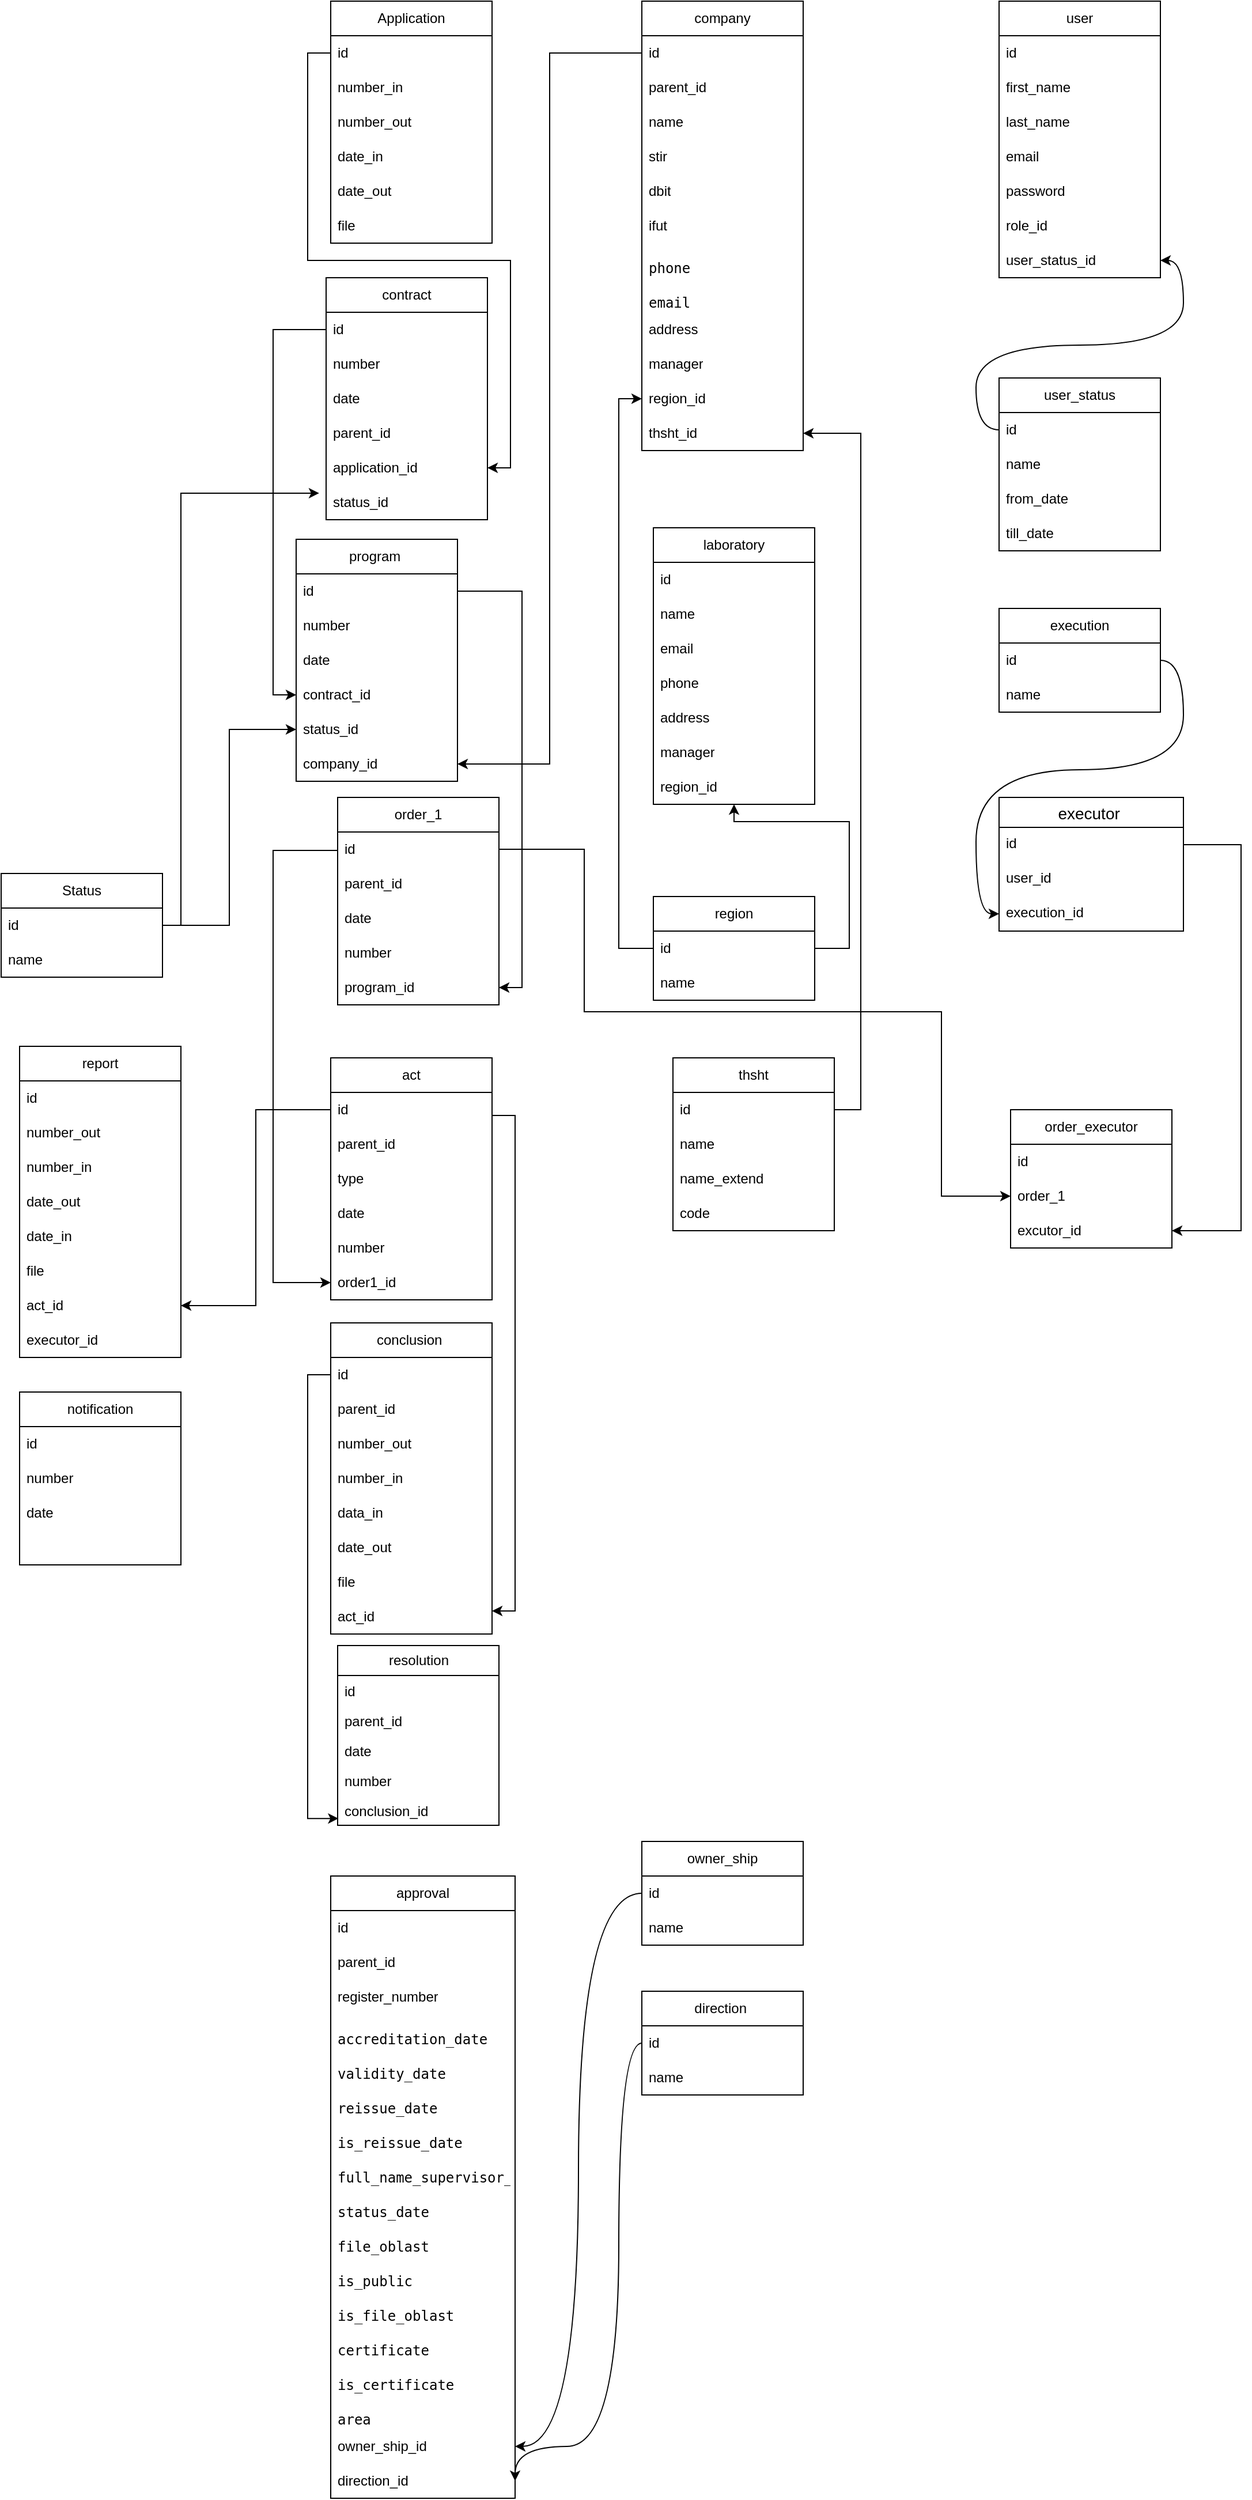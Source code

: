 <mxfile version="24.7.7">
  <diagram id="C5RBs43oDa-KdzZeNtuy" name="Page-1">
    <mxGraphModel dx="3183" dy="2408" grid="1" gridSize="10" guides="1" tooltips="1" connect="1" arrows="1" fold="1" page="1" pageScale="1" pageWidth="583" pageHeight="827" math="0" shadow="0">
      <root>
        <mxCell id="WIyWlLk6GJQsqaUBKTNV-0" />
        <mxCell id="WIyWlLk6GJQsqaUBKTNV-1" parent="WIyWlLk6GJQsqaUBKTNV-0" />
        <mxCell id="_0GJp40E4XRPGMCMtR_y-0" value="Status" style="swimlane;fontStyle=0;childLayout=stackLayout;horizontal=1;startSize=30;horizontalStack=0;resizeParent=1;resizeParentMax=0;resizeLast=0;collapsible=1;marginBottom=0;whiteSpace=wrap;html=1;" parent="WIyWlLk6GJQsqaUBKTNV-1" vertex="1">
          <mxGeometry x="-1306" y="-220" width="140" height="90" as="geometry" />
        </mxCell>
        <mxCell id="_0GJp40E4XRPGMCMtR_y-8" value="id" style="text;strokeColor=none;fillColor=none;align=left;verticalAlign=middle;spacingLeft=4;spacingRight=4;overflow=hidden;points=[[0,0.5],[1,0.5]];portConstraint=eastwest;rotatable=0;whiteSpace=wrap;html=1;" parent="_0GJp40E4XRPGMCMtR_y-0" vertex="1">
          <mxGeometry y="30" width="140" height="30" as="geometry" />
        </mxCell>
        <mxCell id="_0GJp40E4XRPGMCMtR_y-1" value="name" style="text;strokeColor=none;fillColor=none;align=left;verticalAlign=middle;spacingLeft=4;spacingRight=4;overflow=hidden;points=[[0,0.5],[1,0.5]];portConstraint=eastwest;rotatable=0;whiteSpace=wrap;html=1;" parent="_0GJp40E4XRPGMCMtR_y-0" vertex="1">
          <mxGeometry y="60" width="140" height="30" as="geometry" />
        </mxCell>
        <mxCell id="_0GJp40E4XRPGMCMtR_y-9" value="user" style="swimlane;fontStyle=0;childLayout=stackLayout;horizontal=1;startSize=30;horizontalStack=0;resizeParent=1;resizeParentMax=0;resizeLast=0;collapsible=1;marginBottom=0;whiteSpace=wrap;html=1;" parent="WIyWlLk6GJQsqaUBKTNV-1" vertex="1">
          <mxGeometry x="-440" y="-977" width="140" height="240" as="geometry" />
        </mxCell>
        <mxCell id="_0GJp40E4XRPGMCMtR_y-45" value="id" style="text;strokeColor=none;fillColor=none;align=left;verticalAlign=middle;spacingLeft=4;spacingRight=4;overflow=hidden;points=[[0,0.5],[1,0.5]];portConstraint=eastwest;rotatable=0;whiteSpace=wrap;html=1;" parent="_0GJp40E4XRPGMCMtR_y-9" vertex="1">
          <mxGeometry y="30" width="140" height="30" as="geometry" />
        </mxCell>
        <mxCell id="_0GJp40E4XRPGMCMtR_y-10" value="first_name" style="text;strokeColor=none;fillColor=none;align=left;verticalAlign=middle;spacingLeft=4;spacingRight=4;overflow=hidden;points=[[0,0.5],[1,0.5]];portConstraint=eastwest;rotatable=0;whiteSpace=wrap;html=1;" parent="_0GJp40E4XRPGMCMtR_y-9" vertex="1">
          <mxGeometry y="60" width="140" height="30" as="geometry" />
        </mxCell>
        <mxCell id="_0GJp40E4XRPGMCMtR_y-11" value="last_name" style="text;strokeColor=none;fillColor=none;align=left;verticalAlign=middle;spacingLeft=4;spacingRight=4;overflow=hidden;points=[[0,0.5],[1,0.5]];portConstraint=eastwest;rotatable=0;whiteSpace=wrap;html=1;" parent="_0GJp40E4XRPGMCMtR_y-9" vertex="1">
          <mxGeometry y="90" width="140" height="30" as="geometry" />
        </mxCell>
        <mxCell id="HGfd663y_UdAoQZzd6pX-118" value="email" style="text;strokeColor=none;fillColor=none;align=left;verticalAlign=middle;spacingLeft=4;spacingRight=4;overflow=hidden;points=[[0,0.5],[1,0.5]];portConstraint=eastwest;rotatable=0;whiteSpace=wrap;html=1;" parent="_0GJp40E4XRPGMCMtR_y-9" vertex="1">
          <mxGeometry y="120" width="140" height="30" as="geometry" />
        </mxCell>
        <mxCell id="_0GJp40E4XRPGMCMtR_y-12" value="password" style="text;strokeColor=none;fillColor=none;align=left;verticalAlign=middle;spacingLeft=4;spacingRight=4;overflow=hidden;points=[[0,0.5],[1,0.5]];portConstraint=eastwest;rotatable=0;whiteSpace=wrap;html=1;" parent="_0GJp40E4XRPGMCMtR_y-9" vertex="1">
          <mxGeometry y="150" width="140" height="30" as="geometry" />
        </mxCell>
        <mxCell id="HGfd663y_UdAoQZzd6pX-117" value="role_id" style="text;strokeColor=none;fillColor=none;align=left;verticalAlign=middle;spacingLeft=4;spacingRight=4;overflow=hidden;points=[[0,0.5],[1,0.5]];portConstraint=eastwest;rotatable=0;whiteSpace=wrap;html=1;" parent="_0GJp40E4XRPGMCMtR_y-9" vertex="1">
          <mxGeometry y="180" width="140" height="30" as="geometry" />
        </mxCell>
        <mxCell id="_0GJp40E4XRPGMCMtR_y-22" value="user_status_id" style="text;strokeColor=none;fillColor=none;align=left;verticalAlign=middle;spacingLeft=4;spacingRight=4;overflow=hidden;points=[[0,0.5],[1,0.5]];portConstraint=eastwest;rotatable=0;whiteSpace=wrap;html=1;" parent="_0GJp40E4XRPGMCMtR_y-9" vertex="1">
          <mxGeometry y="210" width="140" height="30" as="geometry" />
        </mxCell>
        <mxCell id="_0GJp40E4XRPGMCMtR_y-37" value="user_status" style="swimlane;fontStyle=0;childLayout=stackLayout;horizontal=1;startSize=30;horizontalStack=0;resizeParent=1;resizeParentMax=0;resizeLast=0;collapsible=1;marginBottom=0;whiteSpace=wrap;html=1;" parent="WIyWlLk6GJQsqaUBKTNV-1" vertex="1">
          <mxGeometry x="-440" y="-650" width="140" height="150" as="geometry" />
        </mxCell>
        <mxCell id="_0GJp40E4XRPGMCMtR_y-38" value="id&lt;span style=&quot;white-space: pre;&quot;&gt;&#x9;&lt;/span&gt;" style="text;strokeColor=none;fillColor=none;align=left;verticalAlign=middle;spacingLeft=4;spacingRight=4;overflow=hidden;points=[[0,0.5],[1,0.5]];portConstraint=eastwest;rotatable=0;whiteSpace=wrap;html=1;" parent="_0GJp40E4XRPGMCMtR_y-37" vertex="1">
          <mxGeometry y="30" width="140" height="30" as="geometry" />
        </mxCell>
        <mxCell id="_0GJp40E4XRPGMCMtR_y-39" value="name" style="text;strokeColor=none;fillColor=none;align=left;verticalAlign=middle;spacingLeft=4;spacingRight=4;overflow=hidden;points=[[0,0.5],[1,0.5]];portConstraint=eastwest;rotatable=0;whiteSpace=wrap;html=1;" parent="_0GJp40E4XRPGMCMtR_y-37" vertex="1">
          <mxGeometry y="60" width="140" height="30" as="geometry" />
        </mxCell>
        <mxCell id="_0GJp40E4XRPGMCMtR_y-40" value="from_date" style="text;strokeColor=none;fillColor=none;align=left;verticalAlign=middle;spacingLeft=4;spacingRight=4;overflow=hidden;points=[[0,0.5],[1,0.5]];portConstraint=eastwest;rotatable=0;whiteSpace=wrap;html=1;" parent="_0GJp40E4XRPGMCMtR_y-37" vertex="1">
          <mxGeometry y="90" width="140" height="30" as="geometry" />
        </mxCell>
        <mxCell id="_0GJp40E4XRPGMCMtR_y-41" value="till_date" style="text;strokeColor=none;fillColor=none;align=left;verticalAlign=middle;spacingLeft=4;spacingRight=4;overflow=hidden;points=[[0,0.5],[1,0.5]];portConstraint=eastwest;rotatable=0;whiteSpace=wrap;html=1;" parent="_0GJp40E4XRPGMCMtR_y-37" vertex="1">
          <mxGeometry y="120" width="140" height="30" as="geometry" />
        </mxCell>
        <mxCell id="_0GJp40E4XRPGMCMtR_y-47" value="Application" style="swimlane;fontStyle=0;childLayout=stackLayout;horizontal=1;startSize=30;horizontalStack=0;resizeParent=1;resizeParentMax=0;resizeLast=0;collapsible=1;marginBottom=0;whiteSpace=wrap;html=1;" parent="WIyWlLk6GJQsqaUBKTNV-1" vertex="1">
          <mxGeometry x="-1020" y="-977" width="140" height="210" as="geometry" />
        </mxCell>
        <mxCell id="_0GJp40E4XRPGMCMtR_y-48" value="id" style="text;strokeColor=none;fillColor=none;align=left;verticalAlign=middle;spacingLeft=4;spacingRight=4;overflow=hidden;points=[[0,0.5],[1,0.5]];portConstraint=eastwest;rotatable=0;whiteSpace=wrap;html=1;" parent="_0GJp40E4XRPGMCMtR_y-47" vertex="1">
          <mxGeometry y="30" width="140" height="30" as="geometry" />
        </mxCell>
        <mxCell id="_0GJp40E4XRPGMCMtR_y-49" value="number_in" style="text;strokeColor=none;fillColor=none;align=left;verticalAlign=middle;spacingLeft=4;spacingRight=4;overflow=hidden;points=[[0,0.5],[1,0.5]];portConstraint=eastwest;rotatable=0;whiteSpace=wrap;html=1;" parent="_0GJp40E4XRPGMCMtR_y-47" vertex="1">
          <mxGeometry y="60" width="140" height="30" as="geometry" />
        </mxCell>
        <mxCell id="HGfd663y_UdAoQZzd6pX-146" value="number_out" style="text;strokeColor=none;fillColor=none;align=left;verticalAlign=middle;spacingLeft=4;spacingRight=4;overflow=hidden;points=[[0,0.5],[1,0.5]];portConstraint=eastwest;rotatable=0;whiteSpace=wrap;html=1;" parent="_0GJp40E4XRPGMCMtR_y-47" vertex="1">
          <mxGeometry y="90" width="140" height="30" as="geometry" />
        </mxCell>
        <mxCell id="HGfd663y_UdAoQZzd6pX-145" value="date_in" style="text;strokeColor=none;fillColor=none;align=left;verticalAlign=middle;spacingLeft=4;spacingRight=4;overflow=hidden;points=[[0,0.5],[1,0.5]];portConstraint=eastwest;rotatable=0;whiteSpace=wrap;html=1;" parent="_0GJp40E4XRPGMCMtR_y-47" vertex="1">
          <mxGeometry y="120" width="140" height="30" as="geometry" />
        </mxCell>
        <mxCell id="_0GJp40E4XRPGMCMtR_y-51" value="date_out" style="text;strokeColor=none;fillColor=none;align=left;verticalAlign=middle;spacingLeft=4;spacingRight=4;overflow=hidden;points=[[0,0.5],[1,0.5]];portConstraint=eastwest;rotatable=0;whiteSpace=wrap;html=1;" parent="_0GJp40E4XRPGMCMtR_y-47" vertex="1">
          <mxGeometry y="150" width="140" height="30" as="geometry" />
        </mxCell>
        <mxCell id="_0GJp40E4XRPGMCMtR_y-52" value="file" style="text;strokeColor=none;fillColor=none;align=left;verticalAlign=middle;spacingLeft=4;spacingRight=4;overflow=hidden;points=[[0,0.5],[1,0.5]];portConstraint=eastwest;rotatable=0;whiteSpace=wrap;html=1;" parent="_0GJp40E4XRPGMCMtR_y-47" vertex="1">
          <mxGeometry y="180" width="140" height="30" as="geometry" />
        </mxCell>
        <mxCell id="_0GJp40E4XRPGMCMtR_y-53" value="contract" style="swimlane;fontStyle=0;childLayout=stackLayout;horizontal=1;startSize=30;horizontalStack=0;resizeParent=1;resizeParentMax=0;resizeLast=0;collapsible=1;marginBottom=0;whiteSpace=wrap;html=1;" parent="WIyWlLk6GJQsqaUBKTNV-1" vertex="1">
          <mxGeometry x="-1024" y="-737" width="140" height="210" as="geometry" />
        </mxCell>
        <mxCell id="_0GJp40E4XRPGMCMtR_y-66" value="id" style="text;strokeColor=none;fillColor=none;align=left;verticalAlign=middle;spacingLeft=4;spacingRight=4;overflow=hidden;points=[[0,0.5],[1,0.5]];portConstraint=eastwest;rotatable=0;whiteSpace=wrap;html=1;" parent="_0GJp40E4XRPGMCMtR_y-53" vertex="1">
          <mxGeometry y="30" width="140" height="30" as="geometry" />
        </mxCell>
        <mxCell id="HGfd663y_UdAoQZzd6pX-155" value="number" style="text;strokeColor=none;fillColor=none;align=left;verticalAlign=middle;spacingLeft=4;spacingRight=4;overflow=hidden;points=[[0,0.5],[1,0.5]];portConstraint=eastwest;rotatable=0;whiteSpace=wrap;html=1;" parent="_0GJp40E4XRPGMCMtR_y-53" vertex="1">
          <mxGeometry y="60" width="140" height="30" as="geometry" />
        </mxCell>
        <mxCell id="HGfd663y_UdAoQZzd6pX-156" value="date" style="text;strokeColor=none;fillColor=none;align=left;verticalAlign=middle;spacingLeft=4;spacingRight=4;overflow=hidden;points=[[0,0.5],[1,0.5]];portConstraint=eastwest;rotatable=0;whiteSpace=wrap;html=1;" parent="_0GJp40E4XRPGMCMtR_y-53" vertex="1">
          <mxGeometry y="90" width="140" height="30" as="geometry" />
        </mxCell>
        <mxCell id="_0GJp40E4XRPGMCMtR_y-68" value="parent_id" style="text;strokeColor=none;fillColor=none;align=left;verticalAlign=middle;spacingLeft=4;spacingRight=4;overflow=hidden;points=[[0,0.5],[1,0.5]];portConstraint=eastwest;rotatable=0;whiteSpace=wrap;html=1;" parent="_0GJp40E4XRPGMCMtR_y-53" vertex="1">
          <mxGeometry y="120" width="140" height="30" as="geometry" />
        </mxCell>
        <mxCell id="_0GJp40E4XRPGMCMtR_y-54" value="application_id" style="text;strokeColor=none;fillColor=none;align=left;verticalAlign=middle;spacingLeft=4;spacingRight=4;overflow=hidden;points=[[0,0.5],[1,0.5]];portConstraint=eastwest;rotatable=0;whiteSpace=wrap;html=1;" parent="_0GJp40E4XRPGMCMtR_y-53" vertex="1">
          <mxGeometry y="150" width="140" height="30" as="geometry" />
        </mxCell>
        <mxCell id="HGfd663y_UdAoQZzd6pX-38" value="status_id" style="text;strokeColor=none;fillColor=none;align=left;verticalAlign=middle;spacingLeft=4;spacingRight=4;overflow=hidden;points=[[0,0.5],[1,0.5]];portConstraint=eastwest;rotatable=0;whiteSpace=wrap;html=1;" parent="_0GJp40E4XRPGMCMtR_y-53" vertex="1">
          <mxGeometry y="180" width="140" height="30" as="geometry" />
        </mxCell>
        <mxCell id="_0GJp40E4XRPGMCMtR_y-57" value="order_1" style="swimlane;fontStyle=0;childLayout=stackLayout;horizontal=1;startSize=30;horizontalStack=0;resizeParent=1;resizeParentMax=0;resizeLast=0;collapsible=1;marginBottom=0;whiteSpace=wrap;html=1;" parent="WIyWlLk6GJQsqaUBKTNV-1" vertex="1">
          <mxGeometry x="-1014" y="-286" width="140" height="180" as="geometry" />
        </mxCell>
        <mxCell id="_0GJp40E4XRPGMCMtR_y-63" value="id" style="text;strokeColor=none;fillColor=none;align=left;verticalAlign=middle;spacingLeft=4;spacingRight=4;overflow=hidden;points=[[0,0.5],[1,0.5]];portConstraint=eastwest;rotatable=0;whiteSpace=wrap;html=1;" parent="_0GJp40E4XRPGMCMtR_y-57" vertex="1">
          <mxGeometry y="30" width="140" height="30" as="geometry" />
        </mxCell>
        <mxCell id="_0GJp40E4XRPGMCMtR_y-59" value="parent_id" style="text;strokeColor=none;fillColor=none;align=left;verticalAlign=middle;spacingLeft=4;spacingRight=4;overflow=hidden;points=[[0,0.5],[1,0.5]];portConstraint=eastwest;rotatable=0;whiteSpace=wrap;html=1;" parent="_0GJp40E4XRPGMCMtR_y-57" vertex="1">
          <mxGeometry y="60" width="140" height="30" as="geometry" />
        </mxCell>
        <mxCell id="_0GJp40E4XRPGMCMtR_y-60" value="date" style="text;strokeColor=none;fillColor=none;align=left;verticalAlign=middle;spacingLeft=4;spacingRight=4;overflow=hidden;points=[[0,0.5],[1,0.5]];portConstraint=eastwest;rotatable=0;whiteSpace=wrap;html=1;" parent="_0GJp40E4XRPGMCMtR_y-57" vertex="1">
          <mxGeometry y="90" width="140" height="30" as="geometry" />
        </mxCell>
        <mxCell id="_0GJp40E4XRPGMCMtR_y-61" value="number" style="text;strokeColor=none;fillColor=none;align=left;verticalAlign=middle;spacingLeft=4;spacingRight=4;overflow=hidden;points=[[0,0.5],[1,0.5]];portConstraint=eastwest;rotatable=0;whiteSpace=wrap;html=1;" parent="_0GJp40E4XRPGMCMtR_y-57" vertex="1">
          <mxGeometry y="120" width="140" height="30" as="geometry" />
        </mxCell>
        <mxCell id="_0GJp40E4XRPGMCMtR_y-62" value="program_id" style="text;strokeColor=none;fillColor=none;align=left;verticalAlign=middle;spacingLeft=4;spacingRight=4;overflow=hidden;points=[[0,0.5],[1,0.5]];portConstraint=eastwest;rotatable=0;whiteSpace=wrap;html=1;" parent="_0GJp40E4XRPGMCMtR_y-57" vertex="1">
          <mxGeometry y="150" width="140" height="30" as="geometry" />
        </mxCell>
        <mxCell id="_0GJp40E4XRPGMCMtR_y-72" value="executor " style="swimlane;fontStyle=0;childLayout=stackLayout;horizontal=1;startSize=26;horizontalStack=0;resizeParent=1;resizeParentMax=0;resizeLast=0;collapsible=1;marginBottom=0;align=center;fontSize=14;" parent="WIyWlLk6GJQsqaUBKTNV-1" vertex="1">
          <mxGeometry x="-440" y="-286" width="160" height="116" as="geometry" />
        </mxCell>
        <mxCell id="HGfd663y_UdAoQZzd6pX-63" value="id" style="text;strokeColor=none;fillColor=none;spacingLeft=4;spacingRight=4;overflow=hidden;rotatable=0;points=[[0,0.5],[1,0.5]];portConstraint=eastwest;fontSize=12;whiteSpace=wrap;html=1;" parent="_0GJp40E4XRPGMCMtR_y-72" vertex="1">
          <mxGeometry y="26" width="160" height="30" as="geometry" />
        </mxCell>
        <mxCell id="_0GJp40E4XRPGMCMtR_y-74" value="user_id" style="text;strokeColor=none;fillColor=none;spacingLeft=4;spacingRight=4;overflow=hidden;rotatable=0;points=[[0,0.5],[1,0.5]];portConstraint=eastwest;fontSize=12;whiteSpace=wrap;html=1;" parent="_0GJp40E4XRPGMCMtR_y-72" vertex="1">
          <mxGeometry y="56" width="160" height="30" as="geometry" />
        </mxCell>
        <mxCell id="HGfd663y_UdAoQZzd6pX-70" value="execution_id" style="text;strokeColor=none;fillColor=none;spacingLeft=4;spacingRight=4;overflow=hidden;rotatable=0;points=[[0,0.5],[1,0.5]];portConstraint=eastwest;fontSize=12;whiteSpace=wrap;html=1;" parent="_0GJp40E4XRPGMCMtR_y-72" vertex="1">
          <mxGeometry y="86" width="160" height="30" as="geometry" />
        </mxCell>
        <mxCell id="_0GJp40E4XRPGMCMtR_y-85" value="conclusion&amp;nbsp;" style="swimlane;fontStyle=0;childLayout=stackLayout;horizontal=1;startSize=30;horizontalStack=0;resizeParent=1;resizeParentMax=0;resizeLast=0;collapsible=1;marginBottom=0;whiteSpace=wrap;html=1;" parent="WIyWlLk6GJQsqaUBKTNV-1" vertex="1">
          <mxGeometry x="-1020" y="170" width="140" height="270" as="geometry" />
        </mxCell>
        <mxCell id="HGfd663y_UdAoQZzd6pX-55" value="id" style="text;strokeColor=none;fillColor=none;align=left;verticalAlign=middle;spacingLeft=4;spacingRight=4;overflow=hidden;points=[[0,0.5],[1,0.5]];portConstraint=eastwest;rotatable=0;whiteSpace=wrap;html=1;" parent="_0GJp40E4XRPGMCMtR_y-85" vertex="1">
          <mxGeometry y="30" width="140" height="30" as="geometry" />
        </mxCell>
        <mxCell id="_0GJp40E4XRPGMCMtR_y-86" value="parent_id" style="text;strokeColor=none;fillColor=none;align=left;verticalAlign=middle;spacingLeft=4;spacingRight=4;overflow=hidden;points=[[0,0.5],[1,0.5]];portConstraint=eastwest;rotatable=0;whiteSpace=wrap;html=1;" parent="_0GJp40E4XRPGMCMtR_y-85" vertex="1">
          <mxGeometry y="60" width="140" height="30" as="geometry" />
        </mxCell>
        <mxCell id="_0GJp40E4XRPGMCMtR_y-87" value="number_out" style="text;strokeColor=none;fillColor=none;align=left;verticalAlign=middle;spacingLeft=4;spacingRight=4;overflow=hidden;points=[[0,0.5],[1,0.5]];portConstraint=eastwest;rotatable=0;whiteSpace=wrap;html=1;" parent="_0GJp40E4XRPGMCMtR_y-85" vertex="1">
          <mxGeometry y="90" width="140" height="30" as="geometry" />
        </mxCell>
        <mxCell id="_0GJp40E4XRPGMCMtR_y-88" value="number_in" style="text;strokeColor=none;fillColor=none;align=left;verticalAlign=middle;spacingLeft=4;spacingRight=4;overflow=hidden;points=[[0,0.5],[1,0.5]];portConstraint=eastwest;rotatable=0;whiteSpace=wrap;html=1;" parent="_0GJp40E4XRPGMCMtR_y-85" vertex="1">
          <mxGeometry y="120" width="140" height="30" as="geometry" />
        </mxCell>
        <mxCell id="_0GJp40E4XRPGMCMtR_y-89" value="data_in" style="text;strokeColor=none;fillColor=none;align=left;verticalAlign=middle;spacingLeft=4;spacingRight=4;overflow=hidden;points=[[0,0.5],[1,0.5]];portConstraint=eastwest;rotatable=0;whiteSpace=wrap;html=1;" parent="_0GJp40E4XRPGMCMtR_y-85" vertex="1">
          <mxGeometry y="150" width="140" height="30" as="geometry" />
        </mxCell>
        <mxCell id="_0GJp40E4XRPGMCMtR_y-90" value="date_out" style="text;strokeColor=none;fillColor=none;align=left;verticalAlign=middle;spacingLeft=4;spacingRight=4;overflow=hidden;points=[[0,0.5],[1,0.5]];portConstraint=eastwest;rotatable=0;whiteSpace=wrap;html=1;" parent="_0GJp40E4XRPGMCMtR_y-85" vertex="1">
          <mxGeometry y="180" width="140" height="30" as="geometry" />
        </mxCell>
        <mxCell id="_0GJp40E4XRPGMCMtR_y-91" value="file" style="text;strokeColor=none;fillColor=none;align=left;verticalAlign=middle;spacingLeft=4;spacingRight=4;overflow=hidden;points=[[0,0.5],[1,0.5]];portConstraint=eastwest;rotatable=0;whiteSpace=wrap;html=1;" parent="_0GJp40E4XRPGMCMtR_y-85" vertex="1">
          <mxGeometry y="210" width="140" height="30" as="geometry" />
        </mxCell>
        <mxCell id="HGfd663y_UdAoQZzd6pX-40" value="act_id" style="text;strokeColor=none;fillColor=none;align=left;verticalAlign=middle;spacingLeft=4;spacingRight=4;overflow=hidden;points=[[0,0.5],[1,0.5]];portConstraint=eastwest;rotatable=0;whiteSpace=wrap;html=1;" parent="_0GJp40E4XRPGMCMtR_y-85" vertex="1">
          <mxGeometry y="240" width="140" height="30" as="geometry" />
        </mxCell>
        <mxCell id="5HV2TPba1hzg31E9H7ek-4" style="edgeStyle=orthogonalEdgeStyle;rounded=0;orthogonalLoop=1;jettySize=auto;html=1;" edge="1" parent="WIyWlLk6GJQsqaUBKTNV-1" source="_0GJp40E4XRPGMCMtR_y-92" target="HGfd663y_UdAoQZzd6pX-29">
          <mxGeometry relative="1" as="geometry">
            <Array as="points">
              <mxPoint x="-570" y="-155" />
              <mxPoint x="-570" y="-265" />
            </Array>
          </mxGeometry>
        </mxCell>
        <mxCell id="5HV2TPba1hzg31E9H7ek-14" style="edgeStyle=orthogonalEdgeStyle;rounded=0;orthogonalLoop=1;jettySize=auto;html=1;" edge="1" parent="WIyWlLk6GJQsqaUBKTNV-1" source="_0GJp40E4XRPGMCMtR_y-92" target="HGfd663y_UdAoQZzd6pX-27">
          <mxGeometry relative="1" as="geometry">
            <Array as="points">
              <mxPoint x="-770" y="-155" />
              <mxPoint x="-770" y="-632" />
            </Array>
          </mxGeometry>
        </mxCell>
        <mxCell id="_0GJp40E4XRPGMCMtR_y-92" value="region" style="swimlane;fontStyle=0;childLayout=stackLayout;horizontal=1;startSize=30;horizontalStack=0;resizeParent=1;resizeParentMax=0;resizeLast=0;collapsible=1;marginBottom=0;whiteSpace=wrap;html=1;" parent="WIyWlLk6GJQsqaUBKTNV-1" vertex="1">
          <mxGeometry x="-740" y="-200" width="140" height="90" as="geometry" />
        </mxCell>
        <mxCell id="_0GJp40E4XRPGMCMtR_y-95" value="id" style="text;strokeColor=none;fillColor=none;align=left;verticalAlign=middle;spacingLeft=4;spacingRight=4;overflow=hidden;points=[[0,0.5],[1,0.5]];portConstraint=eastwest;rotatable=0;whiteSpace=wrap;html=1;" parent="_0GJp40E4XRPGMCMtR_y-92" vertex="1">
          <mxGeometry y="30" width="140" height="30" as="geometry" />
        </mxCell>
        <mxCell id="_0GJp40E4XRPGMCMtR_y-100" value="name&amp;nbsp;" style="text;strokeColor=none;fillColor=none;align=left;verticalAlign=middle;spacingLeft=4;spacingRight=4;overflow=hidden;points=[[0,0.5],[1,0.5]];portConstraint=eastwest;rotatable=0;whiteSpace=wrap;html=1;" parent="_0GJp40E4XRPGMCMtR_y-92" vertex="1">
          <mxGeometry y="60" width="140" height="30" as="geometry" />
        </mxCell>
        <mxCell id="_0GJp40E4XRPGMCMtR_y-101" value="owner_ship" style="swimlane;fontStyle=0;childLayout=stackLayout;horizontal=1;startSize=30;horizontalStack=0;resizeParent=1;resizeParentMax=0;resizeLast=0;collapsible=1;marginBottom=0;whiteSpace=wrap;html=1;" parent="WIyWlLk6GJQsqaUBKTNV-1" vertex="1">
          <mxGeometry x="-750" y="620" width="140" height="90" as="geometry" />
        </mxCell>
        <mxCell id="_0GJp40E4XRPGMCMtR_y-102" value="id" style="text;align=left;verticalAlign=middle;spacingLeft=4;spacingRight=4;overflow=hidden;points=[[0,0.5],[1,0.5]];portConstraint=eastwest;rotatable=0;whiteSpace=wrap;html=1;" parent="_0GJp40E4XRPGMCMtR_y-101" vertex="1">
          <mxGeometry y="30" width="140" height="30" as="geometry" />
        </mxCell>
        <mxCell id="_0GJp40E4XRPGMCMtR_y-103" value="name" style="text;align=left;verticalAlign=middle;spacingLeft=4;spacingRight=4;overflow=hidden;points=[[0,0.5],[1,0.5]];portConstraint=eastwest;rotatable=0;whiteSpace=wrap;html=1;" parent="_0GJp40E4XRPGMCMtR_y-101" vertex="1">
          <mxGeometry y="60" width="140" height="30" as="geometry" />
        </mxCell>
        <mxCell id="_0GJp40E4XRPGMCMtR_y-105" value="direction&amp;nbsp;" style="swimlane;fontStyle=0;childLayout=stackLayout;horizontal=1;startSize=30;horizontalStack=0;resizeParent=1;resizeParentMax=0;resizeLast=0;collapsible=1;marginBottom=0;whiteSpace=wrap;html=1;" parent="WIyWlLk6GJQsqaUBKTNV-1" vertex="1">
          <mxGeometry x="-750" y="750" width="140" height="90" as="geometry" />
        </mxCell>
        <mxCell id="_0GJp40E4XRPGMCMtR_y-108" value="id" style="text;strokeColor=none;fillColor=none;align=left;verticalAlign=middle;spacingLeft=4;spacingRight=4;overflow=hidden;points=[[0,0.5],[1,0.5]];portConstraint=eastwest;rotatable=0;whiteSpace=wrap;html=1;" parent="_0GJp40E4XRPGMCMtR_y-105" vertex="1">
          <mxGeometry y="30" width="140" height="30" as="geometry" />
        </mxCell>
        <mxCell id="_0GJp40E4XRPGMCMtR_y-106" value="name" style="text;strokeColor=none;fillColor=none;align=left;verticalAlign=middle;spacingLeft=4;spacingRight=4;overflow=hidden;points=[[0,0.5],[1,0.5]];portConstraint=eastwest;rotatable=0;whiteSpace=wrap;html=1;" parent="_0GJp40E4XRPGMCMtR_y-105" vertex="1">
          <mxGeometry y="60" width="140" height="30" as="geometry" />
        </mxCell>
        <mxCell id="_0GJp40E4XRPGMCMtR_y-130" value="thsht" style="swimlane;fontStyle=0;childLayout=stackLayout;horizontal=1;startSize=30;horizontalStack=0;resizeParent=1;resizeParentMax=0;resizeLast=0;collapsible=1;marginBottom=0;whiteSpace=wrap;html=1;" parent="WIyWlLk6GJQsqaUBKTNV-1" vertex="1">
          <mxGeometry x="-723" y="-60" width="140" height="150" as="geometry" />
        </mxCell>
        <mxCell id="_0GJp40E4XRPGMCMtR_y-131" value="id" style="text;strokeColor=none;fillColor=none;align=left;verticalAlign=middle;spacingLeft=4;spacingRight=4;overflow=hidden;points=[[0,0.5],[1,0.5]];portConstraint=eastwest;rotatable=0;whiteSpace=wrap;html=1;" parent="_0GJp40E4XRPGMCMtR_y-130" vertex="1">
          <mxGeometry y="30" width="140" height="30" as="geometry" />
        </mxCell>
        <mxCell id="_0GJp40E4XRPGMCMtR_y-132" value="name" style="text;strokeColor=none;fillColor=none;align=left;verticalAlign=middle;spacingLeft=4;spacingRight=4;overflow=hidden;points=[[0,0.5],[1,0.5]];portConstraint=eastwest;rotatable=0;whiteSpace=wrap;html=1;" parent="_0GJp40E4XRPGMCMtR_y-130" vertex="1">
          <mxGeometry y="60" width="140" height="30" as="geometry" />
        </mxCell>
        <mxCell id="_0GJp40E4XRPGMCMtR_y-133" value="name_extend&amp;nbsp;" style="text;strokeColor=none;fillColor=none;align=left;verticalAlign=middle;spacingLeft=4;spacingRight=4;overflow=hidden;points=[[0,0.5],[1,0.5]];portConstraint=eastwest;rotatable=0;whiteSpace=wrap;html=1;" parent="_0GJp40E4XRPGMCMtR_y-130" vertex="1">
          <mxGeometry y="90" width="140" height="30" as="geometry" />
        </mxCell>
        <mxCell id="_0GJp40E4XRPGMCMtR_y-134" value="code" style="text;strokeColor=none;fillColor=none;align=left;verticalAlign=middle;spacingLeft=4;spacingRight=4;overflow=hidden;points=[[0,0.5],[1,0.5]];portConstraint=eastwest;rotatable=0;whiteSpace=wrap;html=1;" parent="_0GJp40E4XRPGMCMtR_y-130" vertex="1">
          <mxGeometry y="120" width="140" height="30" as="geometry" />
        </mxCell>
        <mxCell id="_0GJp40E4XRPGMCMtR_y-136" value="laboratory" style="swimlane;fontStyle=0;childLayout=stackLayout;horizontal=1;startSize=30;horizontalStack=0;resizeParent=1;resizeParentMax=0;resizeLast=0;collapsible=1;marginBottom=0;whiteSpace=wrap;html=1;" parent="WIyWlLk6GJQsqaUBKTNV-1" vertex="1">
          <mxGeometry x="-740" y="-520" width="140" height="240" as="geometry" />
        </mxCell>
        <mxCell id="_0GJp40E4XRPGMCMtR_y-137" value="id" style="text;strokeColor=none;fillColor=none;align=left;verticalAlign=middle;spacingLeft=4;spacingRight=4;overflow=hidden;points=[[0,0.5],[1,0.5]];portConstraint=eastwest;rotatable=0;whiteSpace=wrap;html=1;" parent="_0GJp40E4XRPGMCMtR_y-136" vertex="1">
          <mxGeometry y="30" width="140" height="30" as="geometry" />
        </mxCell>
        <mxCell id="_0GJp40E4XRPGMCMtR_y-139" value="name" style="text;strokeColor=none;fillColor=none;align=left;verticalAlign=middle;spacingLeft=4;spacingRight=4;overflow=hidden;points=[[0,0.5],[1,0.5]];portConstraint=eastwest;rotatable=0;whiteSpace=wrap;html=1;" parent="_0GJp40E4XRPGMCMtR_y-136" vertex="1">
          <mxGeometry y="60" width="140" height="30" as="geometry" />
        </mxCell>
        <mxCell id="_0GJp40E4XRPGMCMtR_y-141" value="email" style="text;strokeColor=none;fillColor=none;align=left;verticalAlign=middle;spacingLeft=4;spacingRight=4;overflow=hidden;points=[[0,0.5],[1,0.5]];portConstraint=eastwest;rotatable=0;whiteSpace=wrap;html=1;" parent="_0GJp40E4XRPGMCMtR_y-136" vertex="1">
          <mxGeometry y="90" width="140" height="30" as="geometry" />
        </mxCell>
        <mxCell id="_0GJp40E4XRPGMCMtR_y-142" value="phone" style="text;strokeColor=none;fillColor=none;align=left;verticalAlign=middle;spacingLeft=4;spacingRight=4;overflow=hidden;points=[[0,0.5],[1,0.5]];portConstraint=eastwest;rotatable=0;whiteSpace=wrap;html=1;" parent="_0GJp40E4XRPGMCMtR_y-136" vertex="1">
          <mxGeometry y="120" width="140" height="30" as="geometry" />
        </mxCell>
        <mxCell id="_0GJp40E4XRPGMCMtR_y-140" value="address" style="text;strokeColor=none;fillColor=none;align=left;verticalAlign=middle;spacingLeft=4;spacingRight=4;overflow=hidden;points=[[0,0.5],[1,0.5]];portConstraint=eastwest;rotatable=0;whiteSpace=wrap;html=1;" parent="_0GJp40E4XRPGMCMtR_y-136" vertex="1">
          <mxGeometry y="150" width="140" height="30" as="geometry" />
        </mxCell>
        <mxCell id="HGfd663y_UdAoQZzd6pX-108" value="manager" style="text;strokeColor=none;fillColor=none;align=left;verticalAlign=middle;spacingLeft=4;spacingRight=4;overflow=hidden;points=[[0,0.5],[1,0.5]];portConstraint=eastwest;rotatable=0;whiteSpace=wrap;html=1;" parent="_0GJp40E4XRPGMCMtR_y-136" vertex="1">
          <mxGeometry y="180" width="140" height="30" as="geometry" />
        </mxCell>
        <mxCell id="HGfd663y_UdAoQZzd6pX-29" value="region_id" style="text;strokeColor=none;fillColor=none;align=left;verticalAlign=middle;spacingLeft=4;spacingRight=4;overflow=hidden;points=[[0,0.5],[1,0.5]];portConstraint=eastwest;rotatable=0;whiteSpace=wrap;html=1;" parent="_0GJp40E4XRPGMCMtR_y-136" vertex="1">
          <mxGeometry y="210" width="140" height="30" as="geometry" />
        </mxCell>
        <mxCell id="_0GJp40E4XRPGMCMtR_y-144" value="approval" style="swimlane;fontStyle=0;childLayout=stackLayout;horizontal=1;startSize=30;horizontalStack=0;resizeParent=1;resizeParentMax=0;resizeLast=0;collapsible=1;marginBottom=0;whiteSpace=wrap;html=1;" parent="WIyWlLk6GJQsqaUBKTNV-1" vertex="1">
          <mxGeometry x="-1020" y="650" width="160" height="540" as="geometry" />
        </mxCell>
        <mxCell id="_0GJp40E4XRPGMCMtR_y-145" value="id" style="text;strokeColor=none;fillColor=none;align=left;verticalAlign=middle;spacingLeft=4;spacingRight=4;overflow=hidden;points=[[0,0.5],[1,0.5]];portConstraint=eastwest;rotatable=0;whiteSpace=wrap;html=1;" parent="_0GJp40E4XRPGMCMtR_y-144" vertex="1">
          <mxGeometry y="30" width="160" height="30" as="geometry" />
        </mxCell>
        <mxCell id="nrA7Ukgtct_sgomqUrNe-12" value="parent_id" style="text;strokeColor=none;fillColor=none;align=left;verticalAlign=middle;spacingLeft=4;spacingRight=4;overflow=hidden;points=[[0,0.5],[1,0.5]];portConstraint=eastwest;rotatable=0;whiteSpace=wrap;html=1;" parent="_0GJp40E4XRPGMCMtR_y-144" vertex="1">
          <mxGeometry y="60" width="160" height="30" as="geometry" />
        </mxCell>
        <mxCell id="_0GJp40E4XRPGMCMtR_y-159" value="register_number" style="text;strokeColor=none;fillColor=none;align=left;verticalAlign=middle;spacingLeft=4;spacingRight=4;overflow=hidden;points=[[0,0.5],[1,0.5]];portConstraint=eastwest;rotatable=0;whiteSpace=wrap;html=1;" parent="_0GJp40E4XRPGMCMtR_y-144" vertex="1">
          <mxGeometry y="90" width="160" height="30" as="geometry" />
        </mxCell>
        <mxCell id="_0GJp40E4XRPGMCMtR_y-146" value="&lt;pre style=&quot;margin-top: 12px; padding-bottom: 0px;&quot; class=&quot;prettyprint&quot;&gt;&lt;span class=&quot;str&quot;&gt;accreditation_date&lt;/span&gt;&lt;/pre&gt;" style="text;strokeColor=none;fillColor=none;align=left;verticalAlign=middle;spacingLeft=4;spacingRight=4;overflow=hidden;points=[[0,0.5],[1,0.5]];portConstraint=eastwest;rotatable=0;whiteSpace=wrap;html=1;" parent="_0GJp40E4XRPGMCMtR_y-144" vertex="1">
          <mxGeometry y="120" width="160" height="30" as="geometry" />
        </mxCell>
        <mxCell id="_0GJp40E4XRPGMCMtR_y-147" value="&lt;pre style=&quot;margin-top: 12px;&quot; class=&quot;prettyprint&quot;&gt;&lt;span class=&quot;str&quot;&gt;validity_date&lt;/span&gt;&lt;/pre&gt;" style="text;strokeColor=none;fillColor=none;align=left;verticalAlign=middle;spacingLeft=4;spacingRight=4;overflow=hidden;points=[[0,0.5],[1,0.5]];portConstraint=eastwest;rotatable=0;whiteSpace=wrap;html=1;" parent="_0GJp40E4XRPGMCMtR_y-144" vertex="1">
          <mxGeometry y="150" width="160" height="30" as="geometry" />
        </mxCell>
        <mxCell id="_0GJp40E4XRPGMCMtR_y-148" value="&lt;pre class=&quot;prettyprint&quot;&gt;reissue_date&lt;/pre&gt;" style="text;strokeColor=none;fillColor=none;align=left;verticalAlign=middle;spacingLeft=4;spacingRight=4;overflow=hidden;points=[[0,0.5],[1,0.5]];portConstraint=eastwest;rotatable=0;whiteSpace=wrap;html=1;" parent="_0GJp40E4XRPGMCMtR_y-144" vertex="1">
          <mxGeometry y="180" width="160" height="30" as="geometry" />
        </mxCell>
        <mxCell id="_0GJp40E4XRPGMCMtR_y-149" value="&lt;pre class=&quot;prettyprint&quot;&gt;&lt;span class=&quot;str&quot;&gt;is_reissue_date&lt;/span&gt;&lt;/pre&gt;" style="text;strokeColor=none;fillColor=none;align=left;verticalAlign=middle;spacingLeft=4;spacingRight=4;overflow=hidden;points=[[0,0.5],[1,0.5]];portConstraint=eastwest;rotatable=0;whiteSpace=wrap;html=1;" parent="_0GJp40E4XRPGMCMtR_y-144" vertex="1">
          <mxGeometry y="210" width="160" height="30" as="geometry" />
        </mxCell>
        <mxCell id="_0GJp40E4XRPGMCMtR_y-150" value="&lt;pre class=&quot;prettyprint&quot;&gt;&lt;span class=&quot;str&quot;&gt;full_name_supervisor_ao&lt;/span&gt;&lt;/pre&gt;" style="text;strokeColor=none;fillColor=none;align=left;verticalAlign=middle;spacingLeft=4;spacingRight=4;overflow=hidden;points=[[0,0.5],[1,0.5]];portConstraint=eastwest;rotatable=0;whiteSpace=wrap;html=1;" parent="_0GJp40E4XRPGMCMtR_y-144" vertex="1">
          <mxGeometry y="240" width="160" height="30" as="geometry" />
        </mxCell>
        <mxCell id="_0GJp40E4XRPGMCMtR_y-151" value="&lt;pre class=&quot;prettyprint&quot;&gt;&lt;span class=&quot;str&quot;&gt;status_date&lt;/span&gt;&lt;/pre&gt;" style="text;strokeColor=none;fillColor=none;align=left;verticalAlign=middle;spacingLeft=4;spacingRight=4;overflow=hidden;points=[[0,0.5],[1,0.5]];portConstraint=eastwest;rotatable=0;whiteSpace=wrap;html=1;" parent="_0GJp40E4XRPGMCMtR_y-144" vertex="1">
          <mxGeometry y="270" width="160" height="30" as="geometry" />
        </mxCell>
        <mxCell id="_0GJp40E4XRPGMCMtR_y-152" value="&lt;meta charset=&quot;utf-8&quot;&gt;&lt;pre class=&quot;prettyprint&quot;&gt;&lt;span class=&quot;str&quot;&gt;file_oblast&lt;/span&gt;&lt;/pre&gt;" style="text;strokeColor=none;fillColor=none;align=left;verticalAlign=middle;spacingLeft=4;spacingRight=4;overflow=hidden;points=[[0,0.5],[1,0.5]];portConstraint=eastwest;rotatable=0;whiteSpace=wrap;html=1;" parent="_0GJp40E4XRPGMCMtR_y-144" vertex="1">
          <mxGeometry y="300" width="160" height="30" as="geometry" />
        </mxCell>
        <mxCell id="_0GJp40E4XRPGMCMtR_y-153" value="&lt;meta charset=&quot;utf-8&quot;&gt;&lt;pre class=&quot;prettyprint&quot;&gt;&lt;span class=&quot;str&quot;&gt;is_public&lt;/span&gt;&lt;/pre&gt;" style="text;strokeColor=none;fillColor=none;align=left;verticalAlign=middle;spacingLeft=4;spacingRight=4;overflow=hidden;points=[[0,0.5],[1,0.5]];portConstraint=eastwest;rotatable=0;whiteSpace=wrap;html=1;" parent="_0GJp40E4XRPGMCMtR_y-144" vertex="1">
          <mxGeometry y="330" width="160" height="30" as="geometry" />
        </mxCell>
        <mxCell id="_0GJp40E4XRPGMCMtR_y-155" value="&lt;pre class=&quot;prettyprint&quot;&gt;&lt;span style=&quot;color: rgba(0, 0, 0, 0); font-size: 0px; white-space-collapse: collapse;&quot;&gt;%3CmxGraphModel%3E%3Croot%3E%3CmxCell%20id%3D%220%22%2F%3E%3CmxCell%20id%3D%221%22%20parent%3D%220%22%2F%3E%3CmxCell%20id%3D%222%22%20value%3D%22%26lt%3Bmeta%20charset%3D%26quot%3Butf-8%26quot%3B%26gt%3B%26lt%3Bpre%20class%3D%26quot%3Bprettyprint%26quot%3B%26gt%3B%26lt%3Bspan%20class%3D%26quot%3Bstr%26quot%3B%26gt%3Bis_file_oblast%26lt%3B%2Fspan%26gt%3B%26lt%3B%2Fpre%26gt%3B%22%20style%3D%22swimlane%3BfontStyle%3D0%3BchildLayout%3DstackLayout%3Bhorizontal%3D1%3BstartSize%3D30%3BhorizontalStack%3D0%3BresizeParent%3D1%3BresizeParentMax%3D0%3BresizeLast%3D0%3Bcollapsible%3D1%3BmarginBottom%3D0%3BwhiteSpace%3Dwrap%3Bhtml%3D1%3B%22%20vertex%3D%221%22%20parent%3D%221%22%3E%3CmxGeometry%20x%3D%221170%22%20y%3D%22665%22%20width%3D%22160%22%20height%3D%22330%22%20as%3D%22geometry%22%2F%3E%3C%2FmxCell%3E%3CmxCell%20id%3D%223%22%20value%3D%22id%22%20style%3D%22text%3BstrokeColor%3Dnone%3BfillColor%3Dnone%3Balign%3Dleft%3BverticalAlign%3Dmiddle%3BspacingLeft%3D4%3BspacingRight%3D4%3Boverflow%3Dhidden%3Bpoints%3D%5B%5B0%2C0.5%5D%2C%5B1%2C0.5%5D%5D%3BportConstraint%3Deastwest%3Brotatable%3D0%3BwhiteSpace%3Dwrap%3Bhtml%3D1%3B%22%20vertex%3D%221%22%20parent%3D%222%22%3E%3CmxGeometry%20y%3D%2230%22%20width%3D%22160%22%20height%3D%2230%22%20as%3D%22geometry%22%2F%3E%3C%2FmxCell%3E%3CmxCell%20id%3D%224%22%20value%3D%22%26lt%3Bpre%20style%3D%26quot%3Bmargin-top%3A%200px%3B%20padding-bottom%3A%200px%3B%26quot%3B%20class%3D%26quot%3Bprettyprint%26quot%3B%26gt%3B%26lt%3Bspan%20class%3D%26quot%3Bstr%26quot%3B%26gt%3Baccreditation_date%26lt%3B%2Fspan%26gt%3B%26lt%3B%2Fpre%26gt%3B%22%20style%3D%22text%3BstrokeColor%3Dnone%3BfillColor%3Dnone%3Balign%3Dleft%3BverticalAlign%3Dmiddle%3BspacingLeft%3D4%3BspacingRight%3D4%3Boverflow%3Dhidden%3Bpoints%3D%5B%5B0%2C0.5%5D%2C%5B1%2C0.5%5D%5D%3BportConstraint%3Deastwest%3Brotatable%3D0%3BwhiteSpace%3Dwrap%3Bhtml%3D1%3B%22%20vertex%3D%221%22%20parent%3D%222%22%3E%3CmxGeometry%20y%3D%2260%22%20width%3D%22160%22%20height%3D%2230%22%20as%3D%22geometry%22%2F%3E%3C%2FmxCell%3E%3CmxCell%20id%3D%225%22%20value%3D%22%26lt%3Bpre%20class%3D%26quot%3Bprettyprint%26quot%3B%26gt%3B%26lt%3Bspan%20class%3D%26quot%3Bstr%26quot%3B%26gt%3Bvalidity_date%26lt%3B%2Fspan%26gt%3B%26lt%3B%2Fpre%26gt%3B%22%20style%3D%22text%3BstrokeColor%3Dnone%3BfillColor%3Dnone%3Balign%3Dleft%3BverticalAlign%3Dmiddle%3BspacingLeft%3D4%3BspacingRight%3D4%3Boverflow%3Dhidden%3Bpoints%3D%5B%5B0%2C0.5%5D%2C%5B1%2C0.5%5D%5D%3BportConstraint%3Deastwest%3Brotatable%3D0%3BwhiteSpace%3Dwrap%3Bhtml%3D1%3B%22%20vertex%3D%221%22%20parent%3D%222%22%3E%3CmxGeometry%20y%3D%2290%22%20width%3D%22160%22%20height%3D%2230%22%20as%3D%22geometry%22%2F%3E%3C%2FmxCell%3E%3CmxCell%20id%3D%226%22%20value%3D%22%26lt%3Bpre%20class%3D%26quot%3Bprettyprint%26quot%3B%26gt%3Breissue_date%26lt%3B%2Fpre%26gt%3B%22%20style%3D%22text%3BstrokeColor%3Dnone%3BfillColor%3Dnone%3Balign%3Dleft%3BverticalAlign%3Dmiddle%3BspacingLeft%3D4%3BspacingRight%3D4%3Boverflow%3Dhidden%3Bpoints%3D%5B%5B0%2C0.5%5D%2C%5B1%2C0.5%5D%5D%3BportConstraint%3Deastwest%3Brotatable%3D0%3BwhiteSpace%3Dwrap%3Bhtml%3D1%3B%22%20vertex%3D%221%22%20parent%3D%222%22%3E%3CmxGeometry%20y%3D%22120%22%20width%3D%22160%22%20height%3D%2230%22%20as%3D%22geometry%22%2F%3E%3C%2FmxCell%3E%3CmxCell%20id%3D%227%22%20value%3D%22%26lt%3Bpre%20class%3D%26quot%3Bprettyprint%26quot%3B%26gt%3B%26lt%3Bspan%20class%3D%26quot%3Bstr%26quot%3B%26gt%3Bis_reissue_date%26lt%3B%2Fspan%26gt%3B%26lt%3B%2Fpre%26gt%3B%22%20style%3D%22text%3BstrokeColor%3Dnone%3BfillColor%3Dnone%3Balign%3Dleft%3BverticalAlign%3Dmiddle%3BspacingLeft%3D4%3BspacingRight%3D4%3Boverflow%3Dhidden%3Bpoints%3D%5B%5B0%2C0.5%5D%2C%5B1%2C0.5%5D%5D%3BportConstraint%3Deastwest%3Brotatable%3D0%3BwhiteSpace%3Dwrap%3Bhtml%3D1%3B%22%20vertex%3D%221%22%20parent%3D%222%22%3E%3CmxGeometry%20y%3D%22150%22%20width%3D%22160%22%20height%3D%2230%22%20as%3D%22geometry%22%2F%3E%3C%2FmxCell%3E%3CmxCell%20id%3D%228%22%20value%3D%22%26lt%3Bpre%20class%3D%26quot%3Bprettyprint%26quot%3B%26gt%3B%26lt%3Bspan%20class%3D%26quot%3Bstr%26quot%3B%26gt%3Bfull_name_supervisor_ao%26lt%3B%2Fspan%26gt%3B%26lt%3B%2Fpre%26gt%3B%22%20style%3D%22text%3BstrokeColor%3Dnone%3BfillColor%3Dnone%3Balign%3Dleft%3BverticalAlign%3Dmiddle%3BspacingLeft%3D4%3BspacingRight%3D4%3Boverflow%3Dhidden%3Bpoints%3D%5B%5B0%2C0.5%5D%2C%5B1%2C0.5%5D%5D%3BportConstraint%3Deastwest%3Brotatable%3D0%3BwhiteSpace%3Dwrap%3Bhtml%3D1%3B%22%20vertex%3D%221%22%20parent%3D%222%22%3E%3CmxGeometry%20y%3D%22180%22%20width%3D%22160%22%20height%3D%2230%22%20as%3D%22geometry%22%2F%3E%3C%2FmxCell%3E%3CmxCell%20id%3D%229%22%20value%3D%22%26lt%3Bpre%20class%3D%26quot%3Bprettyprint%26quot%3B%26gt%3B%26lt%3Bspan%20class%3D%26quot%3Bstr%26quot%3B%26gt%3Bstatus_date%26lt%3B%2Fspan%26gt%3B%26lt%3B%2Fpre%26gt%3B%22%20style%3D%22text%3BstrokeColor%3Dnone%3BfillColor%3Dnone%3Balign%3Dleft%3BverticalAlign%3Dmiddle%3BspacingLeft%3D4%3BspacingRight%3D4%3Boverflow%3Dhidden%3Bpoints%3D%5B%5B0%2C0.5%5D%2C%5B1%2C0.5%5D%5D%3BportConstraint%3Deastwest%3Brotatable%3D0%3BwhiteSpace%3Dwrap%3Bhtml%3D1%3B%22%20vertex%3D%221%22%20parent%3D%222%22%3E%3CmxGeometry%20y%3D%22210%22%20width%3D%22160%22%20height%3D%2230%22%20as%3D%22geometry%22%2F%3E%3C%2FmxCell%3E%3CmxCell%20id%3D%2210%22%20value%3D%22%26lt%3Bmeta%20charset%3D%26quot%3Butf-8%26quot%3B%26gt%3B%26lt%3Bpre%20class%3D%26quot%3Bprettyprint%26quot%3B%26gt%3B%26lt%3Bspan%20class%3D%26quot%3Bstr%26quot%3B%26gt%3Bfile_oblast%26lt%3B%2Fspan%26gt%3B%26lt%3B%2Fpre%26gt%3B%22%20style%3D%22text%3BstrokeColor%3Dnone%3BfillColor%3Dnone%3Balign%3Dleft%3BverticalAlign%3Dmiddle%3BspacingLeft%3D4%3BspacingRight%3D4%3Boverflow%3Dhidden%3Bpoints%3D%5B%5B0%2C0.5%5D%2C%5B1%2C0.5%5D%5D%3BportConstraint%3Deastwest%3Brotatable%3D0%3BwhiteSpace%3Dwrap%3Bhtml%3D1%3B%22%20vertex%3D%221%22%20parent%3D%222%22%3E%3CmxGeometry%20y%3D%22240%22%20width%3D%22160%22%20height%3D%2230%22%20as%3D%22geometry%22%2F%3E%3C%2FmxCell%3E%3CmxCell%20id%3D%2211%22%20value%3D%22%26lt%3Bmeta%20charset%3D%26quot%3Butf-8%26quot%3B%26gt%3B%26lt%3Bpre%20class%3D%26quot%3Bprettyprint%26quot%3B%26gt%3B%26lt%3Bspan%20class%3D%26quot%3Bstr%26quot%3B%26gt%3Bis_public%26lt%3B%2Fspan%26gt%3B%26lt%3B%2Fpre%26gt%3B%22%20style%3D%22text%3BstrokeColor%3Dnone%3BfillColor%3Dnone%3Balign%3Dleft%3BverticalAlign%3Dmiddle%3BspacingLeft%3D4%3BspacingRight%3D4%3Boverflow%3Dhidden%3Bpoints%3D%5B%5B0%2C0.5%5D%2C%5B1%2C0.5%5D%5D%3BportConstraint%3Deastwest%3Brotatable%3D0%3BwhiteSpace%3Dwrap%3Bhtml%3D1%3B%22%20vertex%3D%221%22%20parent%3D%222%22%3E%3CmxGeometry%20y%3D%22270%22%20width%3D%22160%22%20height%3D%2230%22%20as%3D%22geometry%22%2F%3E%3C%2FmxCell%3E%3CmxCell%20id%3D%2212%22%20value%3D%22%26lt%3Bmeta%20charset%3D%26quot%3Butf-8%26quot%3B%26gt%3B%26lt%3Bpre%20class%3D%26quot%3Bprettyprint%26quot%3B%26gt%3B%26lt%3Bspan%20class%3D%26quot%3Bstr%26quot%3B%26gt%3Bis_public%26lt%3B%2Fspan%26gt%3B%26lt%3B%2Fpre%26gt%3B%22%20style%3D%22text%3BstrokeColor%3Dnone%3BfillColor%3Dnone%3Balign%3Dleft%3BverticalAlign%3Dmiddle%3BspacingLeft%3D4%3BspacingRight%3D4%3Boverflow%3Dhidden%3Bpoints%3D%5B%5B0%2C0.5%5D%2C%5B1%2C0.5%5D%5D%3BportConstraint%3Deastwest%3Brotatable%3D0%3BwhiteSpace%3Dwrap%3Bhtml%3D1%3B%22%20vertex%3D%221%22%20parent%3D%222%22%3E%3CmxGeometry%20y%3D%22300%22%20width%3D%22160%22%20height%3D%2230%22%20as%3D%22geometry%22%2F%3E%3C%2FmxCell%3E%3C%2Froot%3E%3C%2FmxGraphModel%3E&lt;/span&gt;is_file_oblast&lt;br&gt;&lt;/pre&gt;" style="text;strokeColor=none;fillColor=none;align=left;verticalAlign=middle;spacingLeft=4;spacingRight=4;overflow=hidden;points=[[0,0.5],[1,0.5]];portConstraint=eastwest;rotatable=0;whiteSpace=wrap;html=1;" parent="_0GJp40E4XRPGMCMtR_y-144" vertex="1">
          <mxGeometry y="360" width="160" height="30" as="geometry" />
        </mxCell>
        <mxCell id="_0GJp40E4XRPGMCMtR_y-156" value="&lt;pre class=&quot;prettyprint&quot;&gt;&lt;span class=&quot;str&quot;&gt;certificate&lt;/span&gt;&lt;/pre&gt;" style="text;strokeColor=none;fillColor=none;align=left;verticalAlign=middle;spacingLeft=4;spacingRight=4;overflow=hidden;points=[[0,0.5],[1,0.5]];portConstraint=eastwest;rotatable=0;whiteSpace=wrap;html=1;" parent="_0GJp40E4XRPGMCMtR_y-144" vertex="1">
          <mxGeometry y="390" width="160" height="30" as="geometry" />
        </mxCell>
        <mxCell id="_0GJp40E4XRPGMCMtR_y-157" value="&lt;pre class=&quot;prettyprint&quot;&gt;&lt;span class=&quot;str&quot;&gt;is_certificate&lt;/span&gt;&lt;/pre&gt;" style="text;strokeColor=none;fillColor=none;align=left;verticalAlign=middle;spacingLeft=4;spacingRight=4;overflow=hidden;points=[[0,0.5],[1,0.5]];portConstraint=eastwest;rotatable=0;whiteSpace=wrap;html=1;" parent="_0GJp40E4XRPGMCMtR_y-144" vertex="1">
          <mxGeometry y="420" width="160" height="30" as="geometry" />
        </mxCell>
        <mxCell id="_0GJp40E4XRPGMCMtR_y-158" value="&lt;pre class=&quot;prettyprint&quot;&gt;&lt;span class=&quot;str&quot;&gt;area&lt;/span&gt;&lt;/pre&gt;" style="text;strokeColor=none;fillColor=none;align=left;verticalAlign=middle;spacingLeft=4;spacingRight=4;overflow=hidden;points=[[0,0.5],[1,0.5]];portConstraint=eastwest;rotatable=0;whiteSpace=wrap;html=1;" parent="_0GJp40E4XRPGMCMtR_y-144" vertex="1">
          <mxGeometry y="450" width="160" height="30" as="geometry" />
        </mxCell>
        <mxCell id="HGfd663y_UdAoQZzd6pX-42" value="owner_ship_id" style="text;strokeColor=none;fillColor=none;align=left;verticalAlign=middle;spacingLeft=4;spacingRight=4;overflow=hidden;points=[[0,0.5],[1,0.5]];portConstraint=eastwest;rotatable=0;whiteSpace=wrap;html=1;" parent="_0GJp40E4XRPGMCMtR_y-144" vertex="1">
          <mxGeometry y="480" width="160" height="30" as="geometry" />
        </mxCell>
        <mxCell id="HGfd663y_UdAoQZzd6pX-43" value="direction_id" style="text;strokeColor=none;fillColor=none;align=left;verticalAlign=middle;spacingLeft=4;spacingRight=4;overflow=hidden;points=[[0,0.5],[1,0.5]];portConstraint=eastwest;rotatable=0;whiteSpace=wrap;html=1;" parent="_0GJp40E4XRPGMCMtR_y-144" vertex="1">
          <mxGeometry y="510" width="160" height="30" as="geometry" />
        </mxCell>
        <mxCell id="nrA7Ukgtct_sgomqUrNe-8" value="program&amp;nbsp;" style="swimlane;fontStyle=0;childLayout=stackLayout;horizontal=1;startSize=30;horizontalStack=0;resizeParent=1;resizeParentMax=0;resizeLast=0;collapsible=1;marginBottom=0;whiteSpace=wrap;html=1;" parent="WIyWlLk6GJQsqaUBKTNV-1" vertex="1">
          <mxGeometry x="-1050" y="-510" width="140" height="210" as="geometry" />
        </mxCell>
        <mxCell id="nrA7Ukgtct_sgomqUrNe-9" value="id" style="text;align=left;verticalAlign=middle;spacingLeft=4;spacingRight=4;overflow=hidden;points=[[0,0.5],[1,0.5]];portConstraint=eastwest;rotatable=0;whiteSpace=wrap;html=1;" parent="nrA7Ukgtct_sgomqUrNe-8" vertex="1">
          <mxGeometry y="30" width="140" height="30" as="geometry" />
        </mxCell>
        <mxCell id="HGfd663y_UdAoQZzd6pX-157" value="number" style="text;align=left;verticalAlign=middle;spacingLeft=4;spacingRight=4;overflow=hidden;points=[[0,0.5],[1,0.5]];portConstraint=eastwest;rotatable=0;whiteSpace=wrap;html=1;" parent="nrA7Ukgtct_sgomqUrNe-8" vertex="1">
          <mxGeometry y="60" width="140" height="30" as="geometry" />
        </mxCell>
        <mxCell id="HGfd663y_UdAoQZzd6pX-123" value="date" style="text;align=left;verticalAlign=middle;spacingLeft=4;spacingRight=4;overflow=hidden;points=[[0,0.5],[1,0.5]];portConstraint=eastwest;rotatable=0;whiteSpace=wrap;html=1;" parent="nrA7Ukgtct_sgomqUrNe-8" vertex="1">
          <mxGeometry y="90" width="140" height="30" as="geometry" />
        </mxCell>
        <mxCell id="HGfd663y_UdAoQZzd6pX-57" value="contract_id" style="text;align=left;verticalAlign=middle;spacingLeft=4;spacingRight=4;overflow=hidden;points=[[0,0.5],[1,0.5]];portConstraint=eastwest;rotatable=0;whiteSpace=wrap;html=1;" parent="nrA7Ukgtct_sgomqUrNe-8" vertex="1">
          <mxGeometry y="120" width="140" height="30" as="geometry" />
        </mxCell>
        <mxCell id="nrA7Ukgtct_sgomqUrNe-10" value="status_id" style="text;align=left;verticalAlign=middle;spacingLeft=4;spacingRight=4;overflow=hidden;points=[[0,0.5],[1,0.5]];portConstraint=eastwest;rotatable=0;whiteSpace=wrap;html=1;" parent="nrA7Ukgtct_sgomqUrNe-8" vertex="1">
          <mxGeometry y="150" width="140" height="30" as="geometry" />
        </mxCell>
        <mxCell id="nrA7Ukgtct_sgomqUrNe-11" value="company_id" style="text;align=left;verticalAlign=middle;spacingLeft=4;spacingRight=4;overflow=hidden;points=[[0,0.5],[1,0.5]];portConstraint=eastwest;rotatable=0;whiteSpace=wrap;html=1;" parent="nrA7Ukgtct_sgomqUrNe-8" vertex="1">
          <mxGeometry y="180" width="140" height="30" as="geometry" />
        </mxCell>
        <mxCell id="nrA7Ukgtct_sgomqUrNe-125" value="act" style="swimlane;fontStyle=0;childLayout=stackLayout;horizontal=1;startSize=30;horizontalStack=0;resizeParent=1;resizeParentMax=0;resizeLast=0;collapsible=1;marginBottom=0;whiteSpace=wrap;html=1;" parent="WIyWlLk6GJQsqaUBKTNV-1" vertex="1">
          <mxGeometry x="-1020" y="-60" width="140" height="210" as="geometry" />
        </mxCell>
        <mxCell id="nrA7Ukgtct_sgomqUrNe-126" value="id" style="text;align=left;verticalAlign=middle;spacingLeft=4;spacingRight=4;overflow=hidden;points=[[0,0.5],[1,0.5]];portConstraint=eastwest;rotatable=0;whiteSpace=wrap;html=1;" parent="nrA7Ukgtct_sgomqUrNe-125" vertex="1">
          <mxGeometry y="30" width="140" height="30" as="geometry" />
        </mxCell>
        <mxCell id="nrA7Ukgtct_sgomqUrNe-128" value="parent_id" style="text;align=left;verticalAlign=middle;spacingLeft=4;spacingRight=4;overflow=hidden;points=[[0,0.5],[1,0.5]];portConstraint=eastwest;rotatable=0;whiteSpace=wrap;html=1;" parent="nrA7Ukgtct_sgomqUrNe-125" vertex="1">
          <mxGeometry y="60" width="140" height="30" as="geometry" />
        </mxCell>
        <mxCell id="HGfd663y_UdAoQZzd6pX-87" value="type" style="text;align=left;verticalAlign=middle;spacingLeft=4;spacingRight=4;overflow=hidden;points=[[0,0.5],[1,0.5]];portConstraint=eastwest;rotatable=0;whiteSpace=wrap;html=1;" parent="nrA7Ukgtct_sgomqUrNe-125" vertex="1">
          <mxGeometry y="90" width="140" height="30" as="geometry" />
        </mxCell>
        <mxCell id="HGfd663y_UdAoQZzd6pX-89" value="date" style="text;align=left;verticalAlign=middle;spacingLeft=4;spacingRight=4;overflow=hidden;points=[[0,0.5],[1,0.5]];portConstraint=eastwest;rotatable=0;whiteSpace=wrap;html=1;" parent="nrA7Ukgtct_sgomqUrNe-125" vertex="1">
          <mxGeometry y="120" width="140" height="30" as="geometry" />
        </mxCell>
        <mxCell id="HGfd663y_UdAoQZzd6pX-160" value="number" style="text;align=left;verticalAlign=middle;spacingLeft=4;spacingRight=4;overflow=hidden;points=[[0,0.5],[1,0.5]];portConstraint=eastwest;rotatable=0;whiteSpace=wrap;html=1;" parent="nrA7Ukgtct_sgomqUrNe-125" vertex="1">
          <mxGeometry y="150" width="140" height="30" as="geometry" />
        </mxCell>
        <mxCell id="nrA7Ukgtct_sgomqUrNe-127" value="order1_id" style="text;align=left;verticalAlign=middle;spacingLeft=4;spacingRight=4;overflow=hidden;points=[[0,0.5],[1,0.5]];portConstraint=eastwest;rotatable=0;whiteSpace=wrap;html=1;" parent="nrA7Ukgtct_sgomqUrNe-125" vertex="1">
          <mxGeometry y="180" width="140" height="30" as="geometry" />
        </mxCell>
        <mxCell id="_0GJp40E4XRPGMCMtR_y-113" value="company" style="swimlane;fontStyle=0;childLayout=stackLayout;horizontal=1;startSize=30;horizontalStack=0;resizeParent=1;resizeParentMax=0;resizeLast=0;collapsible=1;marginBottom=0;whiteSpace=wrap;html=1;" parent="WIyWlLk6GJQsqaUBKTNV-1" vertex="1">
          <mxGeometry x="-750" y="-977" width="140" height="390" as="geometry" />
        </mxCell>
        <mxCell id="_0GJp40E4XRPGMCMtR_y-114" value="id" style="text;strokeColor=none;fillColor=none;align=left;verticalAlign=middle;spacingLeft=4;spacingRight=4;overflow=hidden;points=[[0,0.5],[1,0.5]];portConstraint=eastwest;rotatable=0;whiteSpace=wrap;html=1;" parent="_0GJp40E4XRPGMCMtR_y-113" vertex="1">
          <mxGeometry y="30" width="140" height="30" as="geometry" />
        </mxCell>
        <mxCell id="_0GJp40E4XRPGMCMtR_y-115" value="parent_id" style="text;strokeColor=none;fillColor=none;align=left;verticalAlign=middle;spacingLeft=4;spacingRight=4;overflow=hidden;points=[[0,0.5],[1,0.5]];portConstraint=eastwest;rotatable=0;whiteSpace=wrap;html=1;" parent="_0GJp40E4XRPGMCMtR_y-113" vertex="1">
          <mxGeometry y="60" width="140" height="30" as="geometry" />
        </mxCell>
        <mxCell id="_0GJp40E4XRPGMCMtR_y-116" value="name" style="text;strokeColor=none;fillColor=none;align=left;verticalAlign=middle;spacingLeft=4;spacingRight=4;overflow=hidden;points=[[0,0.5],[1,0.5]];portConstraint=eastwest;rotatable=0;whiteSpace=wrap;html=1;" parent="_0GJp40E4XRPGMCMtR_y-113" vertex="1">
          <mxGeometry y="90" width="140" height="30" as="geometry" />
        </mxCell>
        <mxCell id="_0GJp40E4XRPGMCMtR_y-119" value="stir" style="text;strokeColor=none;fillColor=none;align=left;verticalAlign=middle;spacingLeft=4;spacingRight=4;overflow=hidden;points=[[0,0.5],[1,0.5]];portConstraint=eastwest;rotatable=0;whiteSpace=wrap;html=1;" parent="_0GJp40E4XRPGMCMtR_y-113" vertex="1">
          <mxGeometry y="120" width="140" height="30" as="geometry" />
        </mxCell>
        <mxCell id="_0GJp40E4XRPGMCMtR_y-126" value="dbit" style="text;strokeColor=none;fillColor=none;align=left;verticalAlign=middle;spacingLeft=4;spacingRight=4;overflow=hidden;points=[[0,0.5],[1,0.5]];portConstraint=eastwest;rotatable=0;whiteSpace=wrap;html=1;" parent="_0GJp40E4XRPGMCMtR_y-113" vertex="1">
          <mxGeometry y="150" width="140" height="30" as="geometry" />
        </mxCell>
        <mxCell id="_0GJp40E4XRPGMCMtR_y-127" value="ifut" style="text;strokeColor=none;fillColor=none;align=left;verticalAlign=middle;spacingLeft=4;spacingRight=4;overflow=hidden;points=[[0,0.5],[1,0.5]];portConstraint=eastwest;rotatable=0;whiteSpace=wrap;html=1;" parent="_0GJp40E4XRPGMCMtR_y-113" vertex="1">
          <mxGeometry y="180" width="140" height="30" as="geometry" />
        </mxCell>
        <mxCell id="_0GJp40E4XRPGMCMtR_y-121" value="&lt;pre class=&quot;prettyprint&quot;&gt;&lt;span class=&quot;str&quot;&gt;phone&lt;/span&gt;&lt;/pre&gt;" style="text;strokeColor=none;fillColor=none;align=left;verticalAlign=middle;spacingLeft=4;spacingRight=4;overflow=hidden;points=[[0,0.5],[1,0.5]];portConstraint=eastwest;rotatable=0;whiteSpace=wrap;html=1;" parent="_0GJp40E4XRPGMCMtR_y-113" vertex="1">
          <mxGeometry y="210" width="140" height="30" as="geometry" />
        </mxCell>
        <mxCell id="_0GJp40E4XRPGMCMtR_y-122" value="&lt;pre class=&quot;prettyprint&quot;&gt;email&lt;/pre&gt;" style="text;strokeColor=none;fillColor=none;align=left;verticalAlign=middle;spacingLeft=4;spacingRight=4;overflow=hidden;points=[[0,0.5],[1,0.5]];portConstraint=eastwest;rotatable=0;whiteSpace=wrap;html=1;" parent="_0GJp40E4XRPGMCMtR_y-113" vertex="1">
          <mxGeometry y="240" width="140" height="30" as="geometry" />
        </mxCell>
        <mxCell id="_0GJp40E4XRPGMCMtR_y-120" value="address" style="text;strokeColor=none;fillColor=none;align=left;verticalAlign=middle;spacingLeft=4;spacingRight=4;overflow=hidden;points=[[0,0.5],[1,0.5]];portConstraint=eastwest;rotatable=0;whiteSpace=wrap;html=1;" parent="_0GJp40E4XRPGMCMtR_y-113" vertex="1">
          <mxGeometry y="270" width="140" height="30" as="geometry" />
        </mxCell>
        <mxCell id="HGfd663y_UdAoQZzd6pX-109" value="manager" style="text;strokeColor=none;fillColor=none;align=left;verticalAlign=middle;spacingLeft=4;spacingRight=4;overflow=hidden;points=[[0,0.5],[1,0.5]];portConstraint=eastwest;rotatable=0;whiteSpace=wrap;html=1;" parent="_0GJp40E4XRPGMCMtR_y-113" vertex="1">
          <mxGeometry y="300" width="140" height="30" as="geometry" />
        </mxCell>
        <mxCell id="HGfd663y_UdAoQZzd6pX-27" value="region_id" style="text;strokeColor=none;fillColor=none;align=left;verticalAlign=middle;spacingLeft=4;spacingRight=4;overflow=hidden;points=[[0,0.5],[1,0.5]];portConstraint=eastwest;rotatable=0;whiteSpace=wrap;html=1;" parent="_0GJp40E4XRPGMCMtR_y-113" vertex="1">
          <mxGeometry y="330" width="140" height="30" as="geometry" />
        </mxCell>
        <mxCell id="_0GJp40E4XRPGMCMtR_y-125" value="thsht_id" style="text;strokeColor=none;fillColor=none;align=left;verticalAlign=middle;spacingLeft=4;spacingRight=4;overflow=hidden;points=[[0,0.5],[1,0.5]];portConstraint=eastwest;rotatable=0;whiteSpace=wrap;html=1;" parent="_0GJp40E4XRPGMCMtR_y-113" vertex="1">
          <mxGeometry y="360" width="140" height="30" as="geometry" />
        </mxCell>
        <mxCell id="HGfd663y_UdAoQZzd6pX-47" value="resolution" style="swimlane;fontStyle=0;childLayout=stackLayout;horizontal=1;startSize=26;fillColor=none;horizontalStack=0;resizeParent=1;resizeParentMax=0;resizeLast=0;collapsible=1;marginBottom=0;html=1;" parent="WIyWlLk6GJQsqaUBKTNV-1" vertex="1">
          <mxGeometry x="-1014" y="450" width="140" height="156" as="geometry" />
        </mxCell>
        <mxCell id="HGfd663y_UdAoQZzd6pX-48" value="id" style="text;strokeColor=none;fillColor=none;align=left;verticalAlign=top;spacingLeft=4;spacingRight=4;overflow=hidden;rotatable=0;points=[[0,0.5],[1,0.5]];portConstraint=eastwest;whiteSpace=wrap;html=1;" parent="HGfd663y_UdAoQZzd6pX-47" vertex="1">
          <mxGeometry y="26" width="140" height="26" as="geometry" />
        </mxCell>
        <mxCell id="HGfd663y_UdAoQZzd6pX-49" value="parent_id" style="text;strokeColor=none;fillColor=none;align=left;verticalAlign=top;spacingLeft=4;spacingRight=4;overflow=hidden;rotatable=0;points=[[0,0.5],[1,0.5]];portConstraint=eastwest;whiteSpace=wrap;html=1;" parent="HGfd663y_UdAoQZzd6pX-47" vertex="1">
          <mxGeometry y="52" width="140" height="26" as="geometry" />
        </mxCell>
        <mxCell id="HGfd663y_UdAoQZzd6pX-51" value="date" style="text;strokeColor=none;fillColor=none;align=left;verticalAlign=top;spacingLeft=4;spacingRight=4;overflow=hidden;rotatable=0;points=[[0,0.5],[1,0.5]];portConstraint=eastwest;whiteSpace=wrap;html=1;" parent="HGfd663y_UdAoQZzd6pX-47" vertex="1">
          <mxGeometry y="78" width="140" height="26" as="geometry" />
        </mxCell>
        <mxCell id="HGfd663y_UdAoQZzd6pX-52" value="number" style="text;strokeColor=none;fillColor=none;align=left;verticalAlign=top;spacingLeft=4;spacingRight=4;overflow=hidden;rotatable=0;points=[[0,0.5],[1,0.5]];portConstraint=eastwest;whiteSpace=wrap;html=1;" parent="HGfd663y_UdAoQZzd6pX-47" vertex="1">
          <mxGeometry y="104" width="140" height="26" as="geometry" />
        </mxCell>
        <mxCell id="HGfd663y_UdAoQZzd6pX-53" value="conclusion_id" style="text;strokeColor=none;fillColor=none;align=left;verticalAlign=top;spacingLeft=4;spacingRight=4;overflow=hidden;rotatable=0;points=[[0,0.5],[1,0.5]];portConstraint=eastwest;whiteSpace=wrap;html=1;" parent="HGfd663y_UdAoQZzd6pX-47" vertex="1">
          <mxGeometry y="130" width="140" height="26" as="geometry" />
        </mxCell>
        <mxCell id="HGfd663y_UdAoQZzd6pX-64" value="execution" style="swimlane;fontStyle=0;childLayout=stackLayout;horizontal=1;startSize=30;horizontalStack=0;resizeParent=1;resizeParentMax=0;resizeLast=0;collapsible=1;marginBottom=0;whiteSpace=wrap;html=1;" parent="WIyWlLk6GJQsqaUBKTNV-1" vertex="1">
          <mxGeometry x="-440" y="-450" width="140" height="90" as="geometry" />
        </mxCell>
        <mxCell id="HGfd663y_UdAoQZzd6pX-65" value="id" style="text;strokeColor=none;fillColor=none;align=left;verticalAlign=middle;spacingLeft=4;spacingRight=4;overflow=hidden;points=[[0,0.5],[1,0.5]];portConstraint=eastwest;rotatable=0;whiteSpace=wrap;html=1;" parent="HGfd663y_UdAoQZzd6pX-64" vertex="1">
          <mxGeometry y="30" width="140" height="30" as="geometry" />
        </mxCell>
        <mxCell id="HGfd663y_UdAoQZzd6pX-66" value="name" style="text;strokeColor=none;fillColor=none;align=left;verticalAlign=middle;spacingLeft=4;spacingRight=4;overflow=hidden;points=[[0,0.5],[1,0.5]];portConstraint=eastwest;rotatable=0;whiteSpace=wrap;html=1;" parent="HGfd663y_UdAoQZzd6pX-64" vertex="1">
          <mxGeometry y="60" width="140" height="30" as="geometry" />
        </mxCell>
        <mxCell id="HGfd663y_UdAoQZzd6pX-71" style="edgeStyle=orthogonalEdgeStyle;curved=1;rounded=0;orthogonalLoop=1;jettySize=auto;html=1;" parent="WIyWlLk6GJQsqaUBKTNV-1" source="HGfd663y_UdAoQZzd6pX-65" target="HGfd663y_UdAoQZzd6pX-70" edge="1">
          <mxGeometry relative="1" as="geometry">
            <Array as="points">
              <mxPoint x="-280" y="-405" />
              <mxPoint x="-280" y="-310" />
              <mxPoint x="-460" y="-310" />
              <mxPoint x="-460" y="-185" />
            </Array>
          </mxGeometry>
        </mxCell>
        <mxCell id="HGfd663y_UdAoQZzd6pX-97" style="edgeStyle=orthogonalEdgeStyle;curved=1;rounded=0;orthogonalLoop=1;jettySize=auto;html=1;entryX=1;entryY=0.5;entryDx=0;entryDy=0;" parent="WIyWlLk6GJQsqaUBKTNV-1" source="_0GJp40E4XRPGMCMtR_y-38" target="_0GJp40E4XRPGMCMtR_y-22" edge="1">
          <mxGeometry relative="1" as="geometry" />
        </mxCell>
        <mxCell id="HGfd663y_UdAoQZzd6pX-127" style="edgeStyle=orthogonalEdgeStyle;curved=1;rounded=0;orthogonalLoop=1;jettySize=auto;html=1;entryX=1;entryY=0.5;entryDx=0;entryDy=0;" parent="WIyWlLk6GJQsqaUBKTNV-1" source="_0GJp40E4XRPGMCMtR_y-108" target="HGfd663y_UdAoQZzd6pX-43" edge="1">
          <mxGeometry relative="1" as="geometry">
            <Array as="points">
              <mxPoint x="-770" y="795" />
              <mxPoint x="-770" y="1145" />
            </Array>
          </mxGeometry>
        </mxCell>
        <mxCell id="HGfd663y_UdAoQZzd6pX-128" style="edgeStyle=orthogonalEdgeStyle;curved=1;rounded=0;orthogonalLoop=1;jettySize=auto;html=1;" parent="WIyWlLk6GJQsqaUBKTNV-1" source="_0GJp40E4XRPGMCMtR_y-102" target="HGfd663y_UdAoQZzd6pX-42" edge="1">
          <mxGeometry relative="1" as="geometry" />
        </mxCell>
        <mxCell id="HGfd663y_UdAoQZzd6pX-129" style="edgeStyle=orthogonalEdgeStyle;rounded=0;orthogonalLoop=1;jettySize=auto;html=1;" parent="WIyWlLk6GJQsqaUBKTNV-1" source="nrA7Ukgtct_sgomqUrNe-126" edge="1">
          <mxGeometry relative="1" as="geometry">
            <Array as="points">
              <mxPoint x="-860" y="-10" />
              <mxPoint x="-860" y="420" />
              <mxPoint x="-880" y="420" />
            </Array>
            <mxPoint x="-880" y="420" as="targetPoint" />
          </mxGeometry>
        </mxCell>
        <mxCell id="HGfd663y_UdAoQZzd6pX-130" style="edgeStyle=orthogonalEdgeStyle;rounded=0;orthogonalLoop=1;jettySize=auto;html=1;entryX=0;entryY=0.5;entryDx=0;entryDy=0;" parent="WIyWlLk6GJQsqaUBKTNV-1" source="_0GJp40E4XRPGMCMtR_y-63" target="nrA7Ukgtct_sgomqUrNe-127" edge="1">
          <mxGeometry relative="1" as="geometry">
            <mxPoint x="-880" y="85" as="targetPoint" />
            <Array as="points">
              <mxPoint x="-1070" y="-240" />
              <mxPoint x="-1070" y="135" />
            </Array>
          </mxGeometry>
        </mxCell>
        <mxCell id="HGfd663y_UdAoQZzd6pX-139" value="report" style="swimlane;fontStyle=0;childLayout=stackLayout;horizontal=1;startSize=30;horizontalStack=0;resizeParent=1;resizeParentMax=0;resizeLast=0;collapsible=1;marginBottom=0;whiteSpace=wrap;html=1;" parent="WIyWlLk6GJQsqaUBKTNV-1" vertex="1">
          <mxGeometry x="-1290" y="-70" width="140" height="270" as="geometry" />
        </mxCell>
        <mxCell id="HGfd663y_UdAoQZzd6pX-169" value="id" style="text;strokeColor=none;fillColor=none;align=left;verticalAlign=middle;spacingLeft=4;spacingRight=4;overflow=hidden;points=[[0,0.5],[1,0.5]];portConstraint=eastwest;rotatable=0;whiteSpace=wrap;html=1;" parent="HGfd663y_UdAoQZzd6pX-139" vertex="1">
          <mxGeometry y="30" width="140" height="30" as="geometry" />
        </mxCell>
        <mxCell id="HGfd663y_UdAoQZzd6pX-170" value="number_out" style="text;strokeColor=none;fillColor=none;align=left;verticalAlign=middle;spacingLeft=4;spacingRight=4;overflow=hidden;points=[[0,0.5],[1,0.5]];portConstraint=eastwest;rotatable=0;whiteSpace=wrap;html=1;" parent="HGfd663y_UdAoQZzd6pX-139" vertex="1">
          <mxGeometry y="60" width="140" height="30" as="geometry" />
        </mxCell>
        <mxCell id="HGfd663y_UdAoQZzd6pX-171" value="number_in" style="text;strokeColor=none;fillColor=none;align=left;verticalAlign=middle;spacingLeft=4;spacingRight=4;overflow=hidden;points=[[0,0.5],[1,0.5]];portConstraint=eastwest;rotatable=0;whiteSpace=wrap;html=1;" parent="HGfd663y_UdAoQZzd6pX-139" vertex="1">
          <mxGeometry y="90" width="140" height="30" as="geometry" />
        </mxCell>
        <mxCell id="HGfd663y_UdAoQZzd6pX-172" value="date_out" style="text;strokeColor=none;fillColor=none;align=left;verticalAlign=middle;spacingLeft=4;spacingRight=4;overflow=hidden;points=[[0,0.5],[1,0.5]];portConstraint=eastwest;rotatable=0;whiteSpace=wrap;html=1;" parent="HGfd663y_UdAoQZzd6pX-139" vertex="1">
          <mxGeometry y="120" width="140" height="30" as="geometry" />
        </mxCell>
        <mxCell id="HGfd663y_UdAoQZzd6pX-140" value="date_in" style="text;strokeColor=none;fillColor=none;align=left;verticalAlign=middle;spacingLeft=4;spacingRight=4;overflow=hidden;points=[[0,0.5],[1,0.5]];portConstraint=eastwest;rotatable=0;whiteSpace=wrap;html=1;" parent="HGfd663y_UdAoQZzd6pX-139" vertex="1">
          <mxGeometry y="150" width="140" height="30" as="geometry" />
        </mxCell>
        <mxCell id="HGfd663y_UdAoQZzd6pX-144" value="file" style="text;strokeColor=none;fillColor=none;align=left;verticalAlign=middle;spacingLeft=4;spacingRight=4;overflow=hidden;points=[[0,0.5],[1,0.5]];portConstraint=eastwest;rotatable=0;whiteSpace=wrap;html=1;" parent="HGfd663y_UdAoQZzd6pX-139" vertex="1">
          <mxGeometry y="180" width="140" height="30" as="geometry" />
        </mxCell>
        <mxCell id="HGfd663y_UdAoQZzd6pX-141" value="act_id" style="text;strokeColor=none;fillColor=none;align=left;verticalAlign=middle;spacingLeft=4;spacingRight=4;overflow=hidden;points=[[0,0.5],[1,0.5]];portConstraint=eastwest;rotatable=0;whiteSpace=wrap;html=1;" parent="HGfd663y_UdAoQZzd6pX-139" vertex="1">
          <mxGeometry y="210" width="140" height="30" as="geometry" />
        </mxCell>
        <mxCell id="HGfd663y_UdAoQZzd6pX-173" value="executor_id" style="text;strokeColor=none;fillColor=none;align=left;verticalAlign=middle;spacingLeft=4;spacingRight=4;overflow=hidden;points=[[0,0.5],[1,0.5]];portConstraint=eastwest;rotatable=0;whiteSpace=wrap;html=1;" parent="HGfd663y_UdAoQZzd6pX-139" vertex="1">
          <mxGeometry y="240" width="140" height="30" as="geometry" />
        </mxCell>
        <mxCell id="HGfd663y_UdAoQZzd6pX-153" style="edgeStyle=orthogonalEdgeStyle;rounded=0;orthogonalLoop=1;jettySize=auto;html=1;entryX=1;entryY=0.5;entryDx=0;entryDy=0;" parent="WIyWlLk6GJQsqaUBKTNV-1" source="_0GJp40E4XRPGMCMtR_y-48" target="_0GJp40E4XRPGMCMtR_y-54" edge="1">
          <mxGeometry relative="1" as="geometry" />
        </mxCell>
        <mxCell id="HGfd663y_UdAoQZzd6pX-154" style="edgeStyle=orthogonalEdgeStyle;rounded=0;orthogonalLoop=1;jettySize=auto;html=1;exitX=0;exitY=0.5;exitDx=0;exitDy=0;entryX=0.005;entryY=0.773;entryDx=0;entryDy=0;entryPerimeter=0;" parent="WIyWlLk6GJQsqaUBKTNV-1" source="HGfd663y_UdAoQZzd6pX-55" target="HGfd663y_UdAoQZzd6pX-53" edge="1">
          <mxGeometry relative="1" as="geometry" />
        </mxCell>
        <mxCell id="HGfd663y_UdAoQZzd6pX-159" style="edgeStyle=orthogonalEdgeStyle;rounded=0;orthogonalLoop=1;jettySize=auto;html=1;entryX=0;entryY=0.5;entryDx=0;entryDy=0;" parent="WIyWlLk6GJQsqaUBKTNV-1" source="_0GJp40E4XRPGMCMtR_y-66" target="HGfd663y_UdAoQZzd6pX-57" edge="1">
          <mxGeometry relative="1" as="geometry">
            <mxPoint x="-1140" y="-390" as="targetPoint" />
          </mxGeometry>
        </mxCell>
        <mxCell id="HGfd663y_UdAoQZzd6pX-161" style="edgeStyle=orthogonalEdgeStyle;rounded=0;orthogonalLoop=1;jettySize=auto;html=1;" parent="WIyWlLk6GJQsqaUBKTNV-1" source="nrA7Ukgtct_sgomqUrNe-126" target="HGfd663y_UdAoQZzd6pX-141" edge="1">
          <mxGeometry relative="1" as="geometry" />
        </mxCell>
        <mxCell id="HGfd663y_UdAoQZzd6pX-162" value="notification" style="swimlane;fontStyle=0;childLayout=stackLayout;horizontal=1;startSize=30;horizontalStack=0;resizeParent=1;resizeParentMax=0;resizeLast=0;collapsible=1;marginBottom=0;whiteSpace=wrap;html=1;" parent="WIyWlLk6GJQsqaUBKTNV-1" vertex="1">
          <mxGeometry x="-1290" y="230" width="140" height="150" as="geometry" />
        </mxCell>
        <mxCell id="HGfd663y_UdAoQZzd6pX-163" value="id" style="text;strokeColor=none;fillColor=none;align=left;verticalAlign=middle;spacingLeft=4;spacingRight=4;overflow=hidden;points=[[0,0.5],[1,0.5]];portConstraint=eastwest;rotatable=0;whiteSpace=wrap;html=1;" parent="HGfd663y_UdAoQZzd6pX-162" vertex="1">
          <mxGeometry y="30" width="140" height="30" as="geometry" />
        </mxCell>
        <mxCell id="HGfd663y_UdAoQZzd6pX-164" value="number" style="text;strokeColor=none;fillColor=none;align=left;verticalAlign=middle;spacingLeft=4;spacingRight=4;overflow=hidden;points=[[0,0.5],[1,0.5]];portConstraint=eastwest;rotatable=0;whiteSpace=wrap;html=1;" parent="HGfd663y_UdAoQZzd6pX-162" vertex="1">
          <mxGeometry y="60" width="140" height="30" as="geometry" />
        </mxCell>
        <mxCell id="HGfd663y_UdAoQZzd6pX-168" value="date" style="text;strokeColor=none;fillColor=none;align=left;verticalAlign=middle;spacingLeft=4;spacingRight=4;overflow=hidden;points=[[0,0.5],[1,0.5]];portConstraint=eastwest;rotatable=0;whiteSpace=wrap;html=1;" parent="HGfd663y_UdAoQZzd6pX-162" vertex="1">
          <mxGeometry y="90" width="140" height="30" as="geometry" />
        </mxCell>
        <mxCell id="HGfd663y_UdAoQZzd6pX-167" value="&amp;nbsp;" style="text;strokeColor=none;fillColor=none;align=left;verticalAlign=middle;spacingLeft=4;spacingRight=4;overflow=hidden;points=[[0,0.5],[1,0.5]];portConstraint=eastwest;rotatable=0;whiteSpace=wrap;html=1;" parent="HGfd663y_UdAoQZzd6pX-162" vertex="1">
          <mxGeometry y="120" width="140" height="30" as="geometry" />
        </mxCell>
        <mxCell id="5HV2TPba1hzg31E9H7ek-5" style="edgeStyle=orthogonalEdgeStyle;rounded=0;orthogonalLoop=1;jettySize=auto;html=1;entryX=1;entryY=0.5;entryDx=0;entryDy=0;" edge="1" parent="WIyWlLk6GJQsqaUBKTNV-1" source="_0GJp40E4XRPGMCMtR_y-131" target="_0GJp40E4XRPGMCMtR_y-125">
          <mxGeometry relative="1" as="geometry">
            <Array as="points">
              <mxPoint x="-560" y="-15" />
              <mxPoint x="-560" y="-602" />
            </Array>
          </mxGeometry>
        </mxCell>
        <mxCell id="5HV2TPba1hzg31E9H7ek-9" style="edgeStyle=orthogonalEdgeStyle;rounded=0;orthogonalLoop=1;jettySize=auto;html=1;entryX=0;entryY=0.5;entryDx=0;entryDy=0;" edge="1" parent="WIyWlLk6GJQsqaUBKTNV-1" source="_0GJp40E4XRPGMCMtR_y-8" target="nrA7Ukgtct_sgomqUrNe-10">
          <mxGeometry relative="1" as="geometry" />
        </mxCell>
        <mxCell id="5HV2TPba1hzg31E9H7ek-10" style="edgeStyle=orthogonalEdgeStyle;rounded=0;orthogonalLoop=1;jettySize=auto;html=1;entryX=-0.043;entryY=0.233;entryDx=0;entryDy=0;entryPerimeter=0;" edge="1" parent="WIyWlLk6GJQsqaUBKTNV-1" source="_0GJp40E4XRPGMCMtR_y-8" target="HGfd663y_UdAoQZzd6pX-38">
          <mxGeometry relative="1" as="geometry">
            <Array as="points">
              <mxPoint x="-1150" y="-175" />
              <mxPoint x="-1150" y="-550" />
            </Array>
          </mxGeometry>
        </mxCell>
        <mxCell id="5HV2TPba1hzg31E9H7ek-11" style="edgeStyle=orthogonalEdgeStyle;rounded=0;orthogonalLoop=1;jettySize=auto;html=1;" edge="1" parent="WIyWlLk6GJQsqaUBKTNV-1" source="_0GJp40E4XRPGMCMtR_y-114" target="nrA7Ukgtct_sgomqUrNe-11">
          <mxGeometry relative="1" as="geometry" />
        </mxCell>
        <mxCell id="5HV2TPba1hzg31E9H7ek-16" style="edgeStyle=orthogonalEdgeStyle;rounded=0;orthogonalLoop=1;jettySize=auto;html=1;entryX=1;entryY=0.5;entryDx=0;entryDy=0;" edge="1" parent="WIyWlLk6GJQsqaUBKTNV-1" source="nrA7Ukgtct_sgomqUrNe-9" target="_0GJp40E4XRPGMCMtR_y-62">
          <mxGeometry relative="1" as="geometry" />
        </mxCell>
        <mxCell id="5HV2TPba1hzg31E9H7ek-17" style="edgeStyle=orthogonalEdgeStyle;rounded=0;orthogonalLoop=1;jettySize=auto;html=1;entryX=0;entryY=0.5;entryDx=0;entryDy=0;" edge="1" parent="WIyWlLk6GJQsqaUBKTNV-1" source="_0GJp40E4XRPGMCMtR_y-63" target="5HV2TPba1hzg31E9H7ek-27">
          <mxGeometry relative="1" as="geometry">
            <mxPoint x="-360" y="-140" as="targetPoint" />
            <Array as="points">
              <mxPoint x="-800" y="-241" />
              <mxPoint x="-800" y="-100" />
              <mxPoint x="-490" y="-100" />
              <mxPoint x="-490" y="60" />
            </Array>
          </mxGeometry>
        </mxCell>
        <mxCell id="5HV2TPba1hzg31E9H7ek-23" value="order_executor" style="swimlane;fontStyle=0;childLayout=stackLayout;horizontal=1;startSize=30;horizontalStack=0;resizeParent=1;resizeParentMax=0;resizeLast=0;collapsible=1;marginBottom=0;whiteSpace=wrap;html=1;" vertex="1" parent="WIyWlLk6GJQsqaUBKTNV-1">
          <mxGeometry x="-430" y="-15" width="140" height="120" as="geometry" />
        </mxCell>
        <mxCell id="5HV2TPba1hzg31E9H7ek-24" value="id" style="text;strokeColor=none;fillColor=none;align=left;verticalAlign=middle;spacingLeft=4;spacingRight=4;overflow=hidden;points=[[0,0.5],[1,0.5]];portConstraint=eastwest;rotatable=0;whiteSpace=wrap;html=1;" vertex="1" parent="5HV2TPba1hzg31E9H7ek-23">
          <mxGeometry y="30" width="140" height="30" as="geometry" />
        </mxCell>
        <mxCell id="5HV2TPba1hzg31E9H7ek-27" value="order_1" style="text;strokeColor=none;fillColor=none;align=left;verticalAlign=middle;spacingLeft=4;spacingRight=4;overflow=hidden;points=[[0,0.5],[1,0.5]];portConstraint=eastwest;rotatable=0;whiteSpace=wrap;html=1;" vertex="1" parent="5HV2TPba1hzg31E9H7ek-23">
          <mxGeometry y="60" width="140" height="30" as="geometry" />
        </mxCell>
        <mxCell id="5HV2TPba1hzg31E9H7ek-25" value="excutor_id" style="text;strokeColor=none;fillColor=none;align=left;verticalAlign=middle;spacingLeft=4;spacingRight=4;overflow=hidden;points=[[0,0.5],[1,0.5]];portConstraint=eastwest;rotatable=0;whiteSpace=wrap;html=1;" vertex="1" parent="5HV2TPba1hzg31E9H7ek-23">
          <mxGeometry y="90" width="140" height="30" as="geometry" />
        </mxCell>
        <mxCell id="5HV2TPba1hzg31E9H7ek-28" style="edgeStyle=orthogonalEdgeStyle;rounded=0;orthogonalLoop=1;jettySize=auto;html=1;entryX=1;entryY=0.5;entryDx=0;entryDy=0;" edge="1" parent="WIyWlLk6GJQsqaUBKTNV-1" source="HGfd663y_UdAoQZzd6pX-63" target="5HV2TPba1hzg31E9H7ek-25">
          <mxGeometry relative="1" as="geometry">
            <Array as="points">
              <mxPoint x="-230" y="-245" />
              <mxPoint x="-230" y="90" />
            </Array>
          </mxGeometry>
        </mxCell>
      </root>
    </mxGraphModel>
  </diagram>
</mxfile>
